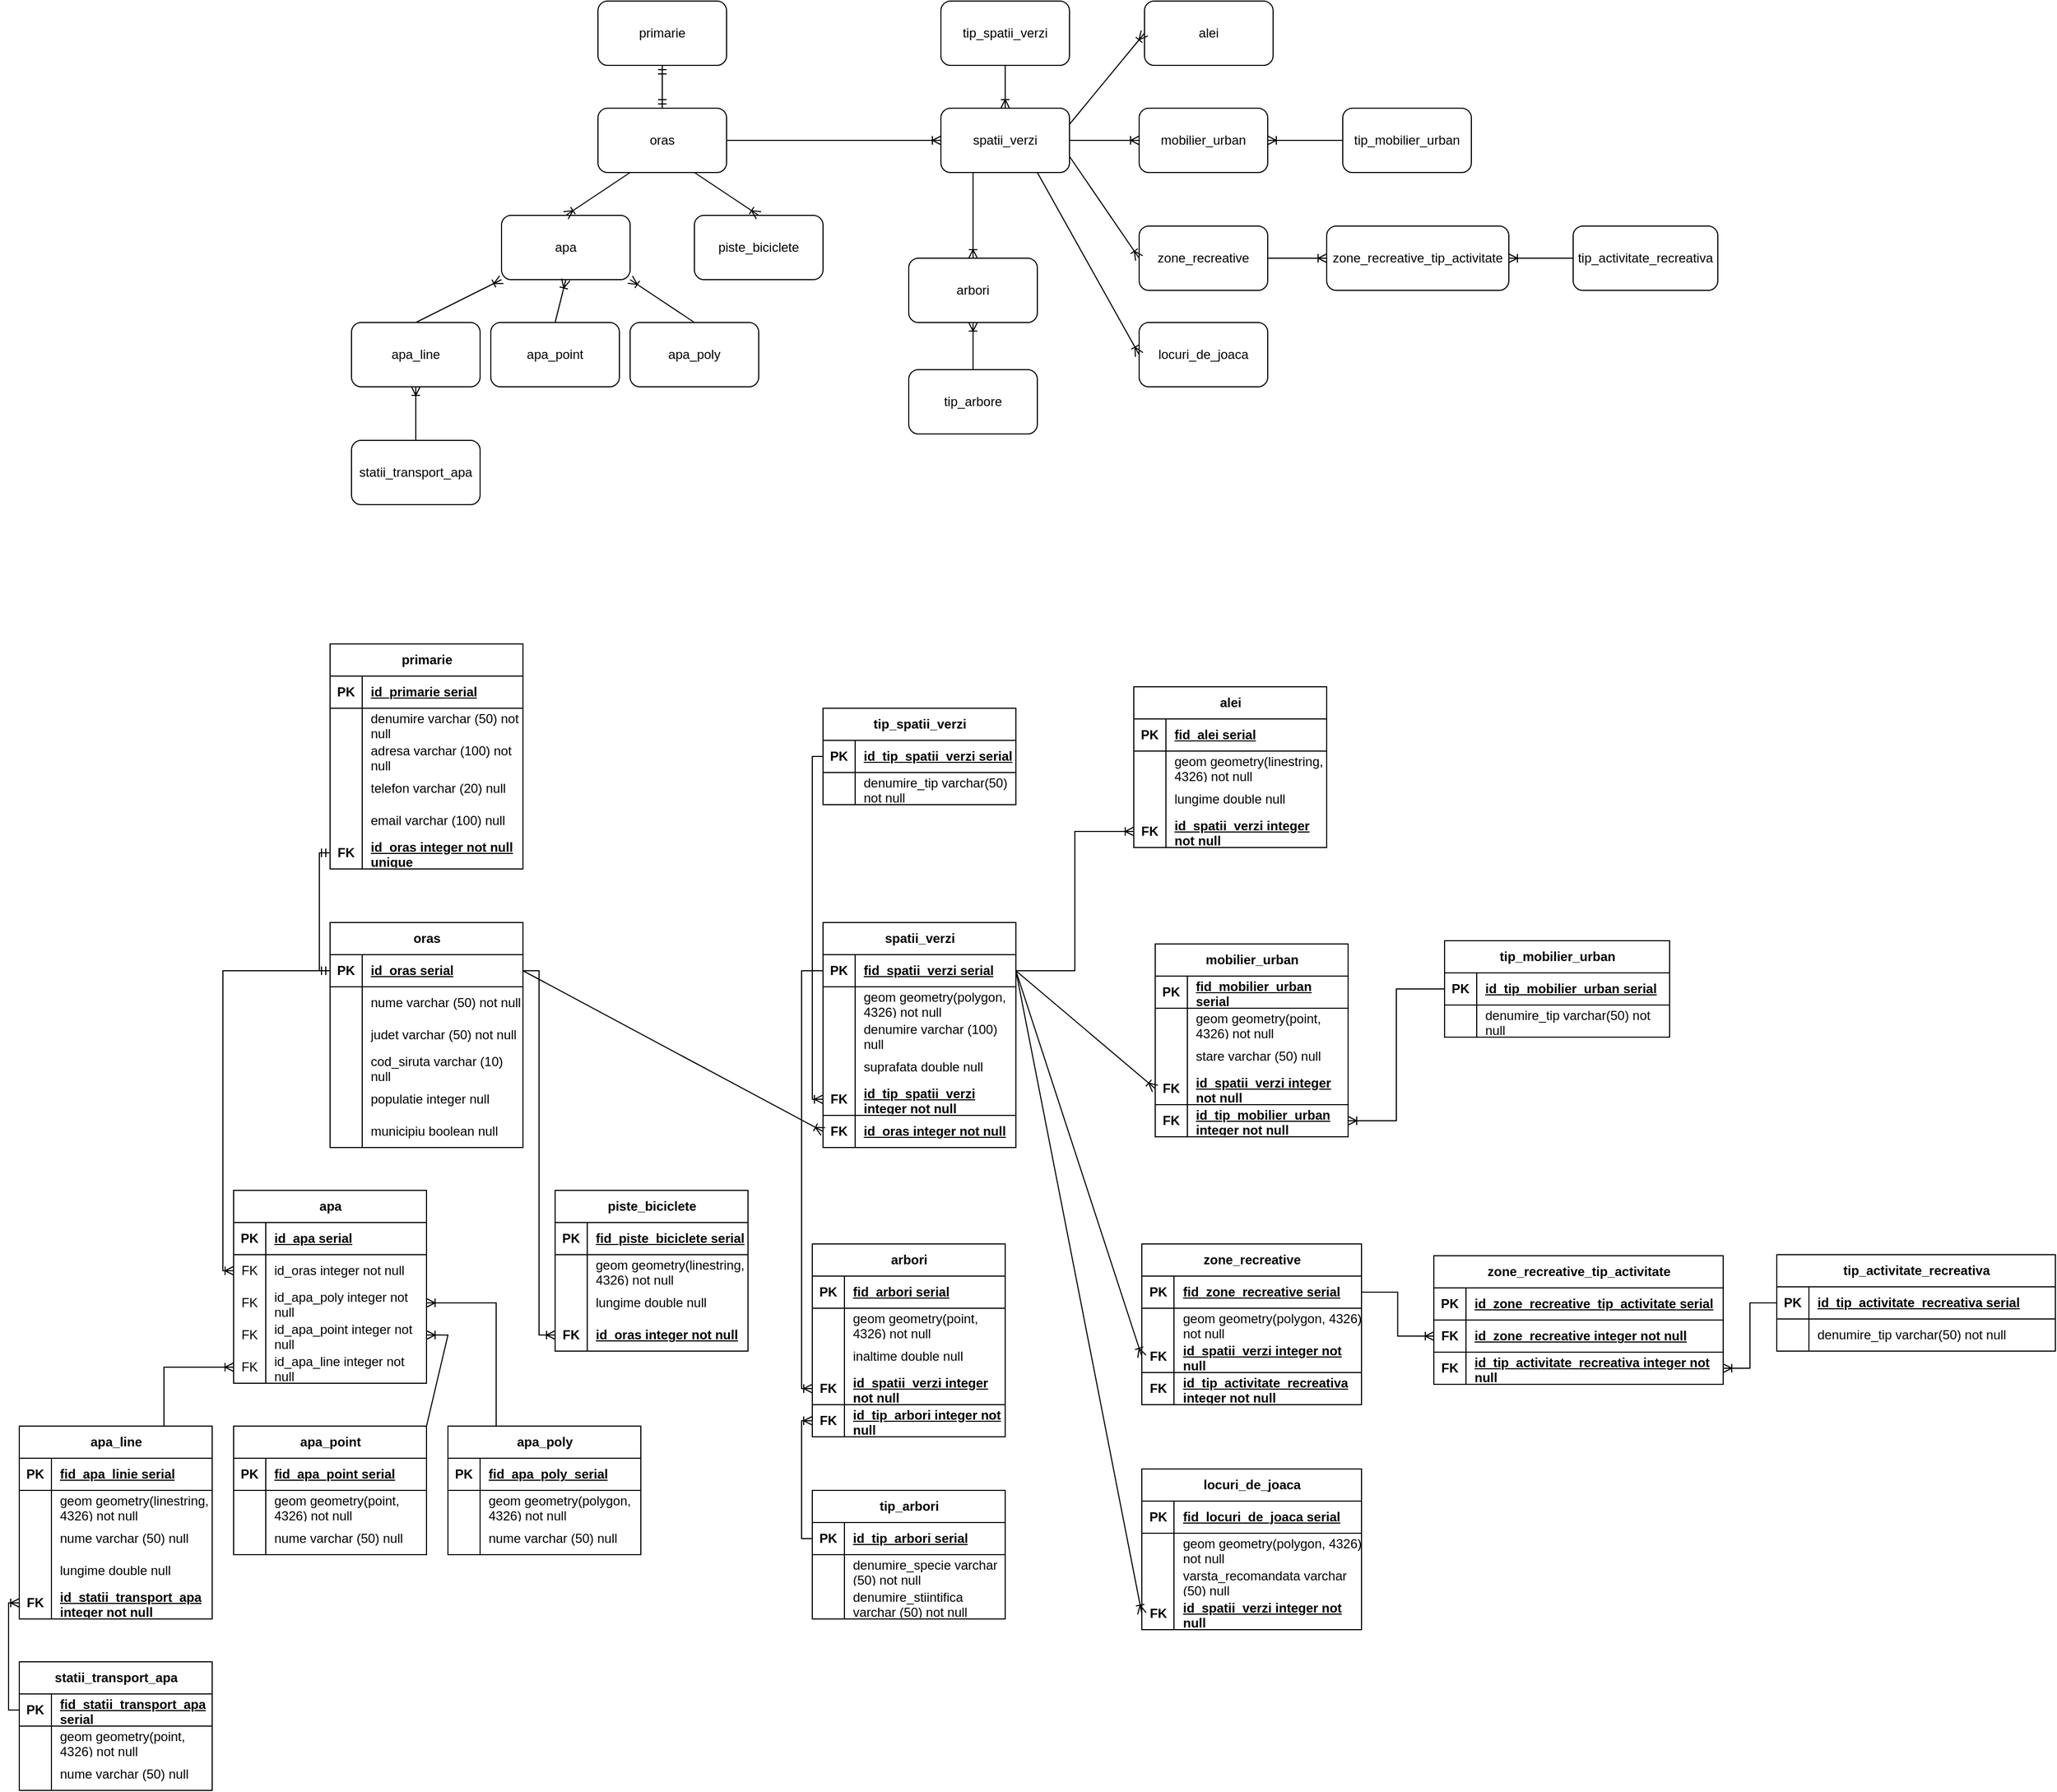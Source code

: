 <mxfile version="27.1.6">
  <diagram name="Pagină-1" id="VS28KrAuoF9FPVjem3TP">
    <mxGraphModel dx="2395" dy="1498" grid="1" gridSize="10" guides="1" tooltips="1" connect="1" arrows="1" fold="1" page="1" pageScale="1" pageWidth="1169" pageHeight="827" math="0" shadow="0">
      <root>
        <mxCell id="0" />
        <mxCell id="1" parent="0" />
        <mxCell id="lEAxfnKOA9IEq82XLSyS-1" value="oras" style="rounded=1;whiteSpace=wrap;html=1;" vertex="1" parent="1">
          <mxGeometry x="80" y="50" width="120" height="60" as="geometry" />
        </mxCell>
        <mxCell id="lEAxfnKOA9IEq82XLSyS-2" value="" style="edgeStyle=entityRelationEdgeStyle;fontSize=12;html=1;endArrow=ERoneToMany;rounded=0;exitX=1;exitY=0.5;exitDx=0;exitDy=0;entryX=0;entryY=0.5;entryDx=0;entryDy=0;" edge="1" parent="1" source="lEAxfnKOA9IEq82XLSyS-1" target="lEAxfnKOA9IEq82XLSyS-3">
          <mxGeometry width="100" height="100" relative="1" as="geometry">
            <mxPoint x="480" y="350" as="sourcePoint" />
            <mxPoint x="280" y="80" as="targetPoint" />
          </mxGeometry>
        </mxCell>
        <mxCell id="lEAxfnKOA9IEq82XLSyS-3" value="spatii_verzi" style="rounded=1;whiteSpace=wrap;html=1;" vertex="1" parent="1">
          <mxGeometry x="400" y="50" width="120" height="60" as="geometry" />
        </mxCell>
        <mxCell id="lEAxfnKOA9IEq82XLSyS-4" value="tip_spatii_verzi" style="rounded=1;whiteSpace=wrap;html=1;" vertex="1" parent="1">
          <mxGeometry x="400" y="-50" width="120" height="60" as="geometry" />
        </mxCell>
        <mxCell id="lEAxfnKOA9IEq82XLSyS-5" value="" style="fontSize=12;html=1;endArrow=ERoneToMany;rounded=0;exitX=0.5;exitY=1;exitDx=0;exitDy=0;entryX=0.5;entryY=0;entryDx=0;entryDy=0;" edge="1" parent="1" source="lEAxfnKOA9IEq82XLSyS-4" target="lEAxfnKOA9IEq82XLSyS-3">
          <mxGeometry width="100" height="100" relative="1" as="geometry">
            <mxPoint x="400" y="170" as="sourcePoint" />
            <mxPoint x="500" y="70" as="targetPoint" />
          </mxGeometry>
        </mxCell>
        <mxCell id="lEAxfnKOA9IEq82XLSyS-6" value="apa" style="rounded=1;whiteSpace=wrap;html=1;" vertex="1" parent="1">
          <mxGeometry x="-10" y="150" width="120" height="60" as="geometry" />
        </mxCell>
        <mxCell id="lEAxfnKOA9IEq82XLSyS-7" value="" style="fontSize=12;html=1;endArrow=ERoneToMany;rounded=0;exitX=0.25;exitY=1;exitDx=0;exitDy=0;entryX=0.5;entryY=0;entryDx=0;entryDy=0;" edge="1" parent="1" source="lEAxfnKOA9IEq82XLSyS-1" target="lEAxfnKOA9IEq82XLSyS-6">
          <mxGeometry width="100" height="100" relative="1" as="geometry">
            <mxPoint x="420" y="290" as="sourcePoint" />
            <mxPoint x="520" y="190" as="targetPoint" />
          </mxGeometry>
        </mxCell>
        <mxCell id="lEAxfnKOA9IEq82XLSyS-8" value="apa_line" style="rounded=1;whiteSpace=wrap;html=1;" vertex="1" parent="1">
          <mxGeometry x="-150" y="250" width="120" height="60" as="geometry" />
        </mxCell>
        <mxCell id="lEAxfnKOA9IEq82XLSyS-9" value="apa_poly" style="rounded=1;whiteSpace=wrap;html=1;" vertex="1" parent="1">
          <mxGeometry x="110" y="250" width="120" height="60" as="geometry" />
        </mxCell>
        <mxCell id="lEAxfnKOA9IEq82XLSyS-10" value="" style="fontSize=12;html=1;endArrow=ERoneToMany;rounded=0;exitX=0.5;exitY=0;exitDx=0;exitDy=0;entryX=0;entryY=1;entryDx=0;entryDy=0;" edge="1" parent="1" source="lEAxfnKOA9IEq82XLSyS-8" target="lEAxfnKOA9IEq82XLSyS-6">
          <mxGeometry width="100" height="100" relative="1" as="geometry">
            <mxPoint x="420" y="290" as="sourcePoint" />
            <mxPoint x="520" y="190" as="targetPoint" />
          </mxGeometry>
        </mxCell>
        <mxCell id="lEAxfnKOA9IEq82XLSyS-11" value="" style="fontSize=12;html=1;endArrow=ERoneToMany;rounded=0;exitX=0.5;exitY=0;exitDx=0;exitDy=0;entryX=1;entryY=1;entryDx=0;entryDy=0;" edge="1" parent="1" source="lEAxfnKOA9IEq82XLSyS-9" target="lEAxfnKOA9IEq82XLSyS-6">
          <mxGeometry width="100" height="100" relative="1" as="geometry">
            <mxPoint x="420" y="290" as="sourcePoint" />
            <mxPoint x="520" y="190" as="targetPoint" />
          </mxGeometry>
        </mxCell>
        <mxCell id="lEAxfnKOA9IEq82XLSyS-12" value="statii_transport_apa" style="rounded=1;whiteSpace=wrap;html=1;" vertex="1" parent="1">
          <mxGeometry x="-150" y="360" width="120" height="60" as="geometry" />
        </mxCell>
        <mxCell id="lEAxfnKOA9IEq82XLSyS-13" value="" style="fontSize=12;html=1;endArrow=ERoneToMany;rounded=0;exitX=0.5;exitY=0;exitDx=0;exitDy=0;entryX=0.5;entryY=1;entryDx=0;entryDy=0;" edge="1" parent="1" source="lEAxfnKOA9IEq82XLSyS-12" target="lEAxfnKOA9IEq82XLSyS-8">
          <mxGeometry width="100" height="100" relative="1" as="geometry">
            <mxPoint x="210" y="414" as="sourcePoint" />
            <mxPoint x="310" y="314" as="targetPoint" />
          </mxGeometry>
        </mxCell>
        <mxCell id="lEAxfnKOA9IEq82XLSyS-14" value="mobilier_urban" style="rounded=1;whiteSpace=wrap;html=1;" vertex="1" parent="1">
          <mxGeometry x="585" y="50" width="120" height="60" as="geometry" />
        </mxCell>
        <mxCell id="lEAxfnKOA9IEq82XLSyS-15" value="tip_mobilier_urban" style="rounded=1;whiteSpace=wrap;html=1;" vertex="1" parent="1">
          <mxGeometry x="775" y="50" width="120" height="60" as="geometry" />
        </mxCell>
        <mxCell id="lEAxfnKOA9IEq82XLSyS-16" value="" style="fontSize=12;html=1;endArrow=ERoneToMany;rounded=0;exitX=0;exitY=0.5;exitDx=0;exitDy=0;entryX=1;entryY=0.5;entryDx=0;entryDy=0;" edge="1" parent="1" source="lEAxfnKOA9IEq82XLSyS-15" target="lEAxfnKOA9IEq82XLSyS-14">
          <mxGeometry width="100" height="100" relative="1" as="geometry">
            <mxPoint x="510" y="360" as="sourcePoint" />
            <mxPoint x="610" y="260" as="targetPoint" />
          </mxGeometry>
        </mxCell>
        <mxCell id="lEAxfnKOA9IEq82XLSyS-18" value="" style="fontSize=12;html=1;endArrow=ERoneToMany;rounded=0;exitX=1;exitY=0.5;exitDx=0;exitDy=0;entryX=0;entryY=0.5;entryDx=0;entryDy=0;" edge="1" parent="1" source="lEAxfnKOA9IEq82XLSyS-3" target="lEAxfnKOA9IEq82XLSyS-14">
          <mxGeometry width="100" height="100" relative="1" as="geometry">
            <mxPoint x="440" y="300" as="sourcePoint" />
            <mxPoint x="540" y="200" as="targetPoint" />
          </mxGeometry>
        </mxCell>
        <mxCell id="lEAxfnKOA9IEq82XLSyS-19" value="zone_recreative" style="rounded=1;whiteSpace=wrap;html=1;" vertex="1" parent="1">
          <mxGeometry x="585" y="160" width="120" height="60" as="geometry" />
        </mxCell>
        <mxCell id="lEAxfnKOA9IEq82XLSyS-20" value="tip_activitate_recreativa" style="rounded=1;whiteSpace=wrap;html=1;" vertex="1" parent="1">
          <mxGeometry x="990" y="160" width="135" height="60" as="geometry" />
        </mxCell>
        <mxCell id="lEAxfnKOA9IEq82XLSyS-21" value="" style="fontSize=12;html=1;endArrow=ERoneToMany;rounded=0;exitX=0;exitY=0.5;exitDx=0;exitDy=0;entryX=1;entryY=0.5;entryDx=0;entryDy=0;" edge="1" parent="1" source="lEAxfnKOA9IEq82XLSyS-20" target="lEAxfnKOA9IEq82XLSyS-333">
          <mxGeometry width="100" height="100" relative="1" as="geometry">
            <mxPoint x="440" y="300" as="sourcePoint" />
            <mxPoint x="940" y="190" as="targetPoint" />
          </mxGeometry>
        </mxCell>
        <mxCell id="lEAxfnKOA9IEq82XLSyS-22" value="" style="fontSize=12;html=1;endArrow=ERoneToMany;rounded=0;exitX=1;exitY=0.75;exitDx=0;exitDy=0;entryX=0;entryY=0.5;entryDx=0;entryDy=0;" edge="1" parent="1" source="lEAxfnKOA9IEq82XLSyS-3" target="lEAxfnKOA9IEq82XLSyS-19">
          <mxGeometry width="100" height="100" relative="1" as="geometry">
            <mxPoint x="440" y="300" as="sourcePoint" />
            <mxPoint x="540" y="200" as="targetPoint" />
          </mxGeometry>
        </mxCell>
        <mxCell id="lEAxfnKOA9IEq82XLSyS-23" value="piste_biciclete" style="rounded=1;whiteSpace=wrap;html=1;" vertex="1" parent="1">
          <mxGeometry x="170" y="150" width="120" height="60" as="geometry" />
        </mxCell>
        <mxCell id="lEAxfnKOA9IEq82XLSyS-24" value="" style="fontSize=12;html=1;endArrow=ERoneToMany;rounded=0;exitX=0.75;exitY=1;exitDx=0;exitDy=0;entryX=0.5;entryY=0;entryDx=0;entryDy=0;" edge="1" parent="1" source="lEAxfnKOA9IEq82XLSyS-1" target="lEAxfnKOA9IEq82XLSyS-23">
          <mxGeometry width="100" height="100" relative="1" as="geometry">
            <mxPoint x="240" y="310" as="sourcePoint" />
            <mxPoint x="340" y="210" as="targetPoint" />
          </mxGeometry>
        </mxCell>
        <mxCell id="lEAxfnKOA9IEq82XLSyS-25" value="arbori" style="rounded=1;whiteSpace=wrap;html=1;" vertex="1" parent="1">
          <mxGeometry x="370" y="190" width="120" height="60" as="geometry" />
        </mxCell>
        <mxCell id="lEAxfnKOA9IEq82XLSyS-26" value="tip_arbore" style="rounded=1;whiteSpace=wrap;html=1;" vertex="1" parent="1">
          <mxGeometry x="370" y="294" width="120" height="60" as="geometry" />
        </mxCell>
        <mxCell id="lEAxfnKOA9IEq82XLSyS-27" value="" style="fontSize=12;html=1;endArrow=ERoneToMany;rounded=0;exitX=0.5;exitY=0;exitDx=0;exitDy=0;entryX=0.5;entryY=1;entryDx=0;entryDy=0;" edge="1" parent="1" source="lEAxfnKOA9IEq82XLSyS-26" target="lEAxfnKOA9IEq82XLSyS-25">
          <mxGeometry width="100" height="100" relative="1" as="geometry">
            <mxPoint x="600" y="200" as="sourcePoint" />
            <mxPoint x="700" y="100" as="targetPoint" />
          </mxGeometry>
        </mxCell>
        <mxCell id="lEAxfnKOA9IEq82XLSyS-28" value="" style="fontSize=12;html=1;endArrow=ERoneToMany;rounded=0;exitX=0.25;exitY=1;exitDx=0;exitDy=0;entryX=0.5;entryY=0;entryDx=0;entryDy=0;" edge="1" parent="1" source="lEAxfnKOA9IEq82XLSyS-3" target="lEAxfnKOA9IEq82XLSyS-25">
          <mxGeometry width="100" height="100" relative="1" as="geometry">
            <mxPoint x="600" y="200" as="sourcePoint" />
            <mxPoint x="700" y="100" as="targetPoint" />
          </mxGeometry>
        </mxCell>
        <mxCell id="lEAxfnKOA9IEq82XLSyS-29" value="locuri_de_joaca" style="rounded=1;whiteSpace=wrap;html=1;" vertex="1" parent="1">
          <mxGeometry x="585" y="250" width="120" height="60" as="geometry" />
        </mxCell>
        <mxCell id="lEAxfnKOA9IEq82XLSyS-30" value="" style="fontSize=12;html=1;endArrow=ERoneToMany;rounded=0;exitX=0.75;exitY=1;exitDx=0;exitDy=0;entryX=0;entryY=0.5;entryDx=0;entryDy=0;" edge="1" parent="1" source="lEAxfnKOA9IEq82XLSyS-3" target="lEAxfnKOA9IEq82XLSyS-29">
          <mxGeometry width="100" height="100" relative="1" as="geometry">
            <mxPoint x="600" y="200" as="sourcePoint" />
            <mxPoint x="700" y="100" as="targetPoint" />
          </mxGeometry>
        </mxCell>
        <mxCell id="lEAxfnKOA9IEq82XLSyS-31" value="alei" style="rounded=1;whiteSpace=wrap;html=1;" vertex="1" parent="1">
          <mxGeometry x="590" y="-50" width="120" height="60" as="geometry" />
        </mxCell>
        <mxCell id="lEAxfnKOA9IEq82XLSyS-32" value="" style="fontSize=12;html=1;endArrow=ERoneToMany;rounded=0;entryX=0;entryY=0.5;entryDx=0;entryDy=0;exitX=1;exitY=0.25;exitDx=0;exitDy=0;" edge="1" parent="1" source="lEAxfnKOA9IEq82XLSyS-3" target="lEAxfnKOA9IEq82XLSyS-31">
          <mxGeometry width="100" height="100" relative="1" as="geometry">
            <mxPoint x="520" y="50" as="sourcePoint" />
            <mxPoint x="600" y="30" as="targetPoint" />
          </mxGeometry>
        </mxCell>
        <mxCell id="lEAxfnKOA9IEq82XLSyS-33" value="primarie" style="rounded=1;whiteSpace=wrap;html=1;" vertex="1" parent="1">
          <mxGeometry x="80" y="-50" width="120" height="60" as="geometry" />
        </mxCell>
        <mxCell id="lEAxfnKOA9IEq82XLSyS-34" value="" style="fontSize=12;html=1;endArrow=ERmandOne;startArrow=ERmandOne;rounded=0;exitX=0.5;exitY=1;exitDx=0;exitDy=0;entryX=0.5;entryY=0;entryDx=0;entryDy=0;" edge="1" parent="1" source="lEAxfnKOA9IEq82XLSyS-33" target="lEAxfnKOA9IEq82XLSyS-1">
          <mxGeometry width="100" height="100" relative="1" as="geometry">
            <mxPoint x="230" y="30" as="sourcePoint" />
            <mxPoint x="330" y="-70" as="targetPoint" />
          </mxGeometry>
        </mxCell>
        <mxCell id="lEAxfnKOA9IEq82XLSyS-35" value="apa_point" style="rounded=1;whiteSpace=wrap;html=1;" vertex="1" parent="1">
          <mxGeometry x="-20" y="250" width="120" height="60" as="geometry" />
        </mxCell>
        <mxCell id="lEAxfnKOA9IEq82XLSyS-36" value="" style="fontSize=12;html=1;endArrow=ERoneToMany;rounded=0;exitX=0.5;exitY=0;exitDx=0;exitDy=0;entryX=0.5;entryY=1;entryDx=0;entryDy=0;" edge="1" parent="1" source="lEAxfnKOA9IEq82XLSyS-35" target="lEAxfnKOA9IEq82XLSyS-6">
          <mxGeometry width="100" height="100" relative="1" as="geometry">
            <mxPoint x="350" y="260" as="sourcePoint" />
            <mxPoint x="450" y="160" as="targetPoint" />
          </mxGeometry>
        </mxCell>
        <mxCell id="lEAxfnKOA9IEq82XLSyS-37" value="oras" style="shape=table;startSize=30;container=1;collapsible=1;childLayout=tableLayout;fixedRows=1;rowLines=0;fontStyle=1;align=center;resizeLast=1;html=1;" vertex="1" parent="1">
          <mxGeometry x="-170" y="810" width="180" height="210" as="geometry" />
        </mxCell>
        <mxCell id="lEAxfnKOA9IEq82XLSyS-38" value="" style="shape=tableRow;horizontal=0;startSize=0;swimlaneHead=0;swimlaneBody=0;fillColor=none;collapsible=0;dropTarget=0;points=[[0,0.5],[1,0.5]];portConstraint=eastwest;top=0;left=0;right=0;bottom=1;" vertex="1" parent="lEAxfnKOA9IEq82XLSyS-37">
          <mxGeometry y="30" width="180" height="30" as="geometry" />
        </mxCell>
        <mxCell id="lEAxfnKOA9IEq82XLSyS-39" value="PK" style="shape=partialRectangle;connectable=0;fillColor=none;top=0;left=0;bottom=0;right=0;fontStyle=1;overflow=hidden;whiteSpace=wrap;html=1;" vertex="1" parent="lEAxfnKOA9IEq82XLSyS-38">
          <mxGeometry width="30" height="30" as="geometry">
            <mxRectangle width="30" height="30" as="alternateBounds" />
          </mxGeometry>
        </mxCell>
        <mxCell id="lEAxfnKOA9IEq82XLSyS-40" value="id_oras serial" style="shape=partialRectangle;connectable=0;fillColor=none;top=0;left=0;bottom=0;right=0;align=left;spacingLeft=6;fontStyle=5;overflow=hidden;whiteSpace=wrap;html=1;" vertex="1" parent="lEAxfnKOA9IEq82XLSyS-38">
          <mxGeometry x="30" width="150" height="30" as="geometry">
            <mxRectangle width="150" height="30" as="alternateBounds" />
          </mxGeometry>
        </mxCell>
        <mxCell id="lEAxfnKOA9IEq82XLSyS-41" value="" style="shape=tableRow;horizontal=0;startSize=0;swimlaneHead=0;swimlaneBody=0;fillColor=none;collapsible=0;dropTarget=0;points=[[0,0.5],[1,0.5]];portConstraint=eastwest;top=0;left=0;right=0;bottom=0;" vertex="1" parent="lEAxfnKOA9IEq82XLSyS-37">
          <mxGeometry y="60" width="180" height="30" as="geometry" />
        </mxCell>
        <mxCell id="lEAxfnKOA9IEq82XLSyS-42" value="" style="shape=partialRectangle;connectable=0;fillColor=none;top=0;left=0;bottom=0;right=0;editable=1;overflow=hidden;whiteSpace=wrap;html=1;" vertex="1" parent="lEAxfnKOA9IEq82XLSyS-41">
          <mxGeometry width="30" height="30" as="geometry">
            <mxRectangle width="30" height="30" as="alternateBounds" />
          </mxGeometry>
        </mxCell>
        <mxCell id="lEAxfnKOA9IEq82XLSyS-43" value="nume varchar (50) not null" style="shape=partialRectangle;connectable=0;fillColor=none;top=0;left=0;bottom=0;right=0;align=left;spacingLeft=6;overflow=hidden;whiteSpace=wrap;html=1;" vertex="1" parent="lEAxfnKOA9IEq82XLSyS-41">
          <mxGeometry x="30" width="150" height="30" as="geometry">
            <mxRectangle width="150" height="30" as="alternateBounds" />
          </mxGeometry>
        </mxCell>
        <mxCell id="lEAxfnKOA9IEq82XLSyS-44" value="" style="shape=tableRow;horizontal=0;startSize=0;swimlaneHead=0;swimlaneBody=0;fillColor=none;collapsible=0;dropTarget=0;points=[[0,0.5],[1,0.5]];portConstraint=eastwest;top=0;left=0;right=0;bottom=0;" vertex="1" parent="lEAxfnKOA9IEq82XLSyS-37">
          <mxGeometry y="90" width="180" height="30" as="geometry" />
        </mxCell>
        <mxCell id="lEAxfnKOA9IEq82XLSyS-45" value="" style="shape=partialRectangle;connectable=0;fillColor=none;top=0;left=0;bottom=0;right=0;editable=1;overflow=hidden;whiteSpace=wrap;html=1;" vertex="1" parent="lEAxfnKOA9IEq82XLSyS-44">
          <mxGeometry width="30" height="30" as="geometry">
            <mxRectangle width="30" height="30" as="alternateBounds" />
          </mxGeometry>
        </mxCell>
        <mxCell id="lEAxfnKOA9IEq82XLSyS-46" value="judet varchar (50) not null" style="shape=partialRectangle;connectable=0;fillColor=none;top=0;left=0;bottom=0;right=0;align=left;spacingLeft=6;overflow=hidden;whiteSpace=wrap;html=1;" vertex="1" parent="lEAxfnKOA9IEq82XLSyS-44">
          <mxGeometry x="30" width="150" height="30" as="geometry">
            <mxRectangle width="150" height="30" as="alternateBounds" />
          </mxGeometry>
        </mxCell>
        <mxCell id="lEAxfnKOA9IEq82XLSyS-47" value="" style="shape=tableRow;horizontal=0;startSize=0;swimlaneHead=0;swimlaneBody=0;fillColor=none;collapsible=0;dropTarget=0;points=[[0,0.5],[1,0.5]];portConstraint=eastwest;top=0;left=0;right=0;bottom=0;" vertex="1" parent="lEAxfnKOA9IEq82XLSyS-37">
          <mxGeometry y="120" width="180" height="30" as="geometry" />
        </mxCell>
        <mxCell id="lEAxfnKOA9IEq82XLSyS-48" value="" style="shape=partialRectangle;connectable=0;fillColor=none;top=0;left=0;bottom=0;right=0;editable=1;overflow=hidden;whiteSpace=wrap;html=1;" vertex="1" parent="lEAxfnKOA9IEq82XLSyS-47">
          <mxGeometry width="30" height="30" as="geometry">
            <mxRectangle width="30" height="30" as="alternateBounds" />
          </mxGeometry>
        </mxCell>
        <mxCell id="lEAxfnKOA9IEq82XLSyS-49" value="cod_siruta varchar (10) null" style="shape=partialRectangle;connectable=0;fillColor=none;top=0;left=0;bottom=0;right=0;align=left;spacingLeft=6;overflow=hidden;whiteSpace=wrap;html=1;" vertex="1" parent="lEAxfnKOA9IEq82XLSyS-47">
          <mxGeometry x="30" width="150" height="30" as="geometry">
            <mxRectangle width="150" height="30" as="alternateBounds" />
          </mxGeometry>
        </mxCell>
        <mxCell id="lEAxfnKOA9IEq82XLSyS-50" value="" style="shape=tableRow;horizontal=0;startSize=0;swimlaneHead=0;swimlaneBody=0;fillColor=none;collapsible=0;dropTarget=0;points=[[0,0.5],[1,0.5]];portConstraint=eastwest;top=0;left=0;right=0;bottom=0;" vertex="1" parent="lEAxfnKOA9IEq82XLSyS-37">
          <mxGeometry y="150" width="180" height="30" as="geometry" />
        </mxCell>
        <mxCell id="lEAxfnKOA9IEq82XLSyS-51" value="" style="shape=partialRectangle;connectable=0;fillColor=none;top=0;left=0;bottom=0;right=0;editable=1;overflow=hidden;whiteSpace=wrap;html=1;" vertex="1" parent="lEAxfnKOA9IEq82XLSyS-50">
          <mxGeometry width="30" height="30" as="geometry">
            <mxRectangle width="30" height="30" as="alternateBounds" />
          </mxGeometry>
        </mxCell>
        <mxCell id="lEAxfnKOA9IEq82XLSyS-52" value="populatie integer null" style="shape=partialRectangle;connectable=0;fillColor=none;top=0;left=0;bottom=0;right=0;align=left;spacingLeft=6;overflow=hidden;whiteSpace=wrap;html=1;" vertex="1" parent="lEAxfnKOA9IEq82XLSyS-50">
          <mxGeometry x="30" width="150" height="30" as="geometry">
            <mxRectangle width="150" height="30" as="alternateBounds" />
          </mxGeometry>
        </mxCell>
        <mxCell id="lEAxfnKOA9IEq82XLSyS-53" value="" style="shape=tableRow;horizontal=0;startSize=0;swimlaneHead=0;swimlaneBody=0;fillColor=none;collapsible=0;dropTarget=0;points=[[0,0.5],[1,0.5]];portConstraint=eastwest;top=0;left=0;right=0;bottom=0;" vertex="1" parent="lEAxfnKOA9IEq82XLSyS-37">
          <mxGeometry y="180" width="180" height="30" as="geometry" />
        </mxCell>
        <mxCell id="lEAxfnKOA9IEq82XLSyS-54" value="" style="shape=partialRectangle;connectable=0;fillColor=none;top=0;left=0;bottom=0;right=0;editable=1;overflow=hidden;whiteSpace=wrap;html=1;" vertex="1" parent="lEAxfnKOA9IEq82XLSyS-53">
          <mxGeometry width="30" height="30" as="geometry">
            <mxRectangle width="30" height="30" as="alternateBounds" />
          </mxGeometry>
        </mxCell>
        <mxCell id="lEAxfnKOA9IEq82XLSyS-55" value="municipiu boolean null" style="shape=partialRectangle;connectable=0;fillColor=none;top=0;left=0;bottom=0;right=0;align=left;spacingLeft=6;overflow=hidden;whiteSpace=wrap;html=1;" vertex="1" parent="lEAxfnKOA9IEq82XLSyS-53">
          <mxGeometry x="30" width="150" height="30" as="geometry">
            <mxRectangle width="150" height="30" as="alternateBounds" />
          </mxGeometry>
        </mxCell>
        <mxCell id="lEAxfnKOA9IEq82XLSyS-56" value="primarie" style="shape=table;startSize=30;container=1;collapsible=1;childLayout=tableLayout;fixedRows=1;rowLines=0;fontStyle=1;align=center;resizeLast=1;html=1;" vertex="1" parent="1">
          <mxGeometry x="-170" y="550" width="180" height="210" as="geometry" />
        </mxCell>
        <mxCell id="lEAxfnKOA9IEq82XLSyS-57" value="" style="shape=tableRow;horizontal=0;startSize=0;swimlaneHead=0;swimlaneBody=0;fillColor=none;collapsible=0;dropTarget=0;points=[[0,0.5],[1,0.5]];portConstraint=eastwest;top=0;left=0;right=0;bottom=1;" vertex="1" parent="lEAxfnKOA9IEq82XLSyS-56">
          <mxGeometry y="30" width="180" height="30" as="geometry" />
        </mxCell>
        <mxCell id="lEAxfnKOA9IEq82XLSyS-58" value="PK" style="shape=partialRectangle;connectable=0;fillColor=none;top=0;left=0;bottom=0;right=0;fontStyle=1;overflow=hidden;whiteSpace=wrap;html=1;" vertex="1" parent="lEAxfnKOA9IEq82XLSyS-57">
          <mxGeometry width="30" height="30" as="geometry">
            <mxRectangle width="30" height="30" as="alternateBounds" />
          </mxGeometry>
        </mxCell>
        <mxCell id="lEAxfnKOA9IEq82XLSyS-59" value="id_primarie serial" style="shape=partialRectangle;connectable=0;fillColor=none;top=0;left=0;bottom=0;right=0;align=left;spacingLeft=6;fontStyle=5;overflow=hidden;whiteSpace=wrap;html=1;" vertex="1" parent="lEAxfnKOA9IEq82XLSyS-57">
          <mxGeometry x="30" width="150" height="30" as="geometry">
            <mxRectangle width="150" height="30" as="alternateBounds" />
          </mxGeometry>
        </mxCell>
        <mxCell id="lEAxfnKOA9IEq82XLSyS-60" value="" style="shape=tableRow;horizontal=0;startSize=0;swimlaneHead=0;swimlaneBody=0;fillColor=none;collapsible=0;dropTarget=0;points=[[0,0.5],[1,0.5]];portConstraint=eastwest;top=0;left=0;right=0;bottom=0;" vertex="1" parent="lEAxfnKOA9IEq82XLSyS-56">
          <mxGeometry y="60" width="180" height="30" as="geometry" />
        </mxCell>
        <mxCell id="lEAxfnKOA9IEq82XLSyS-61" value="" style="shape=partialRectangle;connectable=0;fillColor=none;top=0;left=0;bottom=0;right=0;editable=1;overflow=hidden;whiteSpace=wrap;html=1;" vertex="1" parent="lEAxfnKOA9IEq82XLSyS-60">
          <mxGeometry width="30" height="30" as="geometry">
            <mxRectangle width="30" height="30" as="alternateBounds" />
          </mxGeometry>
        </mxCell>
        <mxCell id="lEAxfnKOA9IEq82XLSyS-62" value="denumire varchar (50) not null" style="shape=partialRectangle;connectable=0;fillColor=none;top=0;left=0;bottom=0;right=0;align=left;spacingLeft=6;overflow=hidden;whiteSpace=wrap;html=1;" vertex="1" parent="lEAxfnKOA9IEq82XLSyS-60">
          <mxGeometry x="30" width="150" height="30" as="geometry">
            <mxRectangle width="150" height="30" as="alternateBounds" />
          </mxGeometry>
        </mxCell>
        <mxCell id="lEAxfnKOA9IEq82XLSyS-63" value="" style="shape=tableRow;horizontal=0;startSize=0;swimlaneHead=0;swimlaneBody=0;fillColor=none;collapsible=0;dropTarget=0;points=[[0,0.5],[1,0.5]];portConstraint=eastwest;top=0;left=0;right=0;bottom=0;" vertex="1" parent="lEAxfnKOA9IEq82XLSyS-56">
          <mxGeometry y="90" width="180" height="30" as="geometry" />
        </mxCell>
        <mxCell id="lEAxfnKOA9IEq82XLSyS-64" value="" style="shape=partialRectangle;connectable=0;fillColor=none;top=0;left=0;bottom=0;right=0;editable=1;overflow=hidden;whiteSpace=wrap;html=1;" vertex="1" parent="lEAxfnKOA9IEq82XLSyS-63">
          <mxGeometry width="30" height="30" as="geometry">
            <mxRectangle width="30" height="30" as="alternateBounds" />
          </mxGeometry>
        </mxCell>
        <mxCell id="lEAxfnKOA9IEq82XLSyS-65" value="adresa varchar (100) not null" style="shape=partialRectangle;connectable=0;fillColor=none;top=0;left=0;bottom=0;right=0;align=left;spacingLeft=6;overflow=hidden;whiteSpace=wrap;html=1;" vertex="1" parent="lEAxfnKOA9IEq82XLSyS-63">
          <mxGeometry x="30" width="150" height="30" as="geometry">
            <mxRectangle width="150" height="30" as="alternateBounds" />
          </mxGeometry>
        </mxCell>
        <mxCell id="lEAxfnKOA9IEq82XLSyS-66" value="" style="shape=tableRow;horizontal=0;startSize=0;swimlaneHead=0;swimlaneBody=0;fillColor=none;collapsible=0;dropTarget=0;points=[[0,0.5],[1,0.5]];portConstraint=eastwest;top=0;left=0;right=0;bottom=0;" vertex="1" parent="lEAxfnKOA9IEq82XLSyS-56">
          <mxGeometry y="120" width="180" height="30" as="geometry" />
        </mxCell>
        <mxCell id="lEAxfnKOA9IEq82XLSyS-67" value="" style="shape=partialRectangle;connectable=0;fillColor=none;top=0;left=0;bottom=0;right=0;editable=1;overflow=hidden;whiteSpace=wrap;html=1;" vertex="1" parent="lEAxfnKOA9IEq82XLSyS-66">
          <mxGeometry width="30" height="30" as="geometry">
            <mxRectangle width="30" height="30" as="alternateBounds" />
          </mxGeometry>
        </mxCell>
        <mxCell id="lEAxfnKOA9IEq82XLSyS-68" value="telefon varchar (20) null" style="shape=partialRectangle;connectable=0;fillColor=none;top=0;left=0;bottom=0;right=0;align=left;spacingLeft=6;overflow=hidden;whiteSpace=wrap;html=1;" vertex="1" parent="lEAxfnKOA9IEq82XLSyS-66">
          <mxGeometry x="30" width="150" height="30" as="geometry">
            <mxRectangle width="150" height="30" as="alternateBounds" />
          </mxGeometry>
        </mxCell>
        <mxCell id="lEAxfnKOA9IEq82XLSyS-69" value="" style="shape=tableRow;horizontal=0;startSize=0;swimlaneHead=0;swimlaneBody=0;fillColor=none;collapsible=0;dropTarget=0;points=[[0,0.5],[1,0.5]];portConstraint=eastwest;top=0;left=0;right=0;bottom=0;" vertex="1" parent="lEAxfnKOA9IEq82XLSyS-56">
          <mxGeometry y="150" width="180" height="30" as="geometry" />
        </mxCell>
        <mxCell id="lEAxfnKOA9IEq82XLSyS-70" value="" style="shape=partialRectangle;connectable=0;fillColor=none;top=0;left=0;bottom=0;right=0;editable=1;overflow=hidden;whiteSpace=wrap;html=1;" vertex="1" parent="lEAxfnKOA9IEq82XLSyS-69">
          <mxGeometry width="30" height="30" as="geometry">
            <mxRectangle width="30" height="30" as="alternateBounds" />
          </mxGeometry>
        </mxCell>
        <mxCell id="lEAxfnKOA9IEq82XLSyS-71" value="email varchar (100) null" style="shape=partialRectangle;connectable=0;fillColor=none;top=0;left=0;bottom=0;right=0;align=left;spacingLeft=6;overflow=hidden;whiteSpace=wrap;html=1;" vertex="1" parent="lEAxfnKOA9IEq82XLSyS-69">
          <mxGeometry x="30" width="150" height="30" as="geometry">
            <mxRectangle width="150" height="30" as="alternateBounds" />
          </mxGeometry>
        </mxCell>
        <mxCell id="lEAxfnKOA9IEq82XLSyS-75" value="" style="shape=tableRow;horizontal=0;startSize=0;swimlaneHead=0;swimlaneBody=0;fillColor=none;collapsible=0;dropTarget=0;points=[[0,0.5],[1,0.5]];portConstraint=eastwest;top=0;left=0;right=0;bottom=1;" vertex="1" parent="lEAxfnKOA9IEq82XLSyS-56">
          <mxGeometry y="180" width="180" height="30" as="geometry" />
        </mxCell>
        <mxCell id="lEAxfnKOA9IEq82XLSyS-76" value="FK" style="shape=partialRectangle;connectable=0;fillColor=none;top=0;left=0;bottom=0;right=0;fontStyle=1;overflow=hidden;whiteSpace=wrap;html=1;" vertex="1" parent="lEAxfnKOA9IEq82XLSyS-75">
          <mxGeometry width="30" height="30" as="geometry">
            <mxRectangle width="30" height="30" as="alternateBounds" />
          </mxGeometry>
        </mxCell>
        <mxCell id="lEAxfnKOA9IEq82XLSyS-77" value="id_oras integer not null unique" style="shape=partialRectangle;connectable=0;fillColor=none;top=0;left=0;bottom=0;right=0;align=left;spacingLeft=6;fontStyle=5;overflow=hidden;whiteSpace=wrap;html=1;" vertex="1" parent="lEAxfnKOA9IEq82XLSyS-75">
          <mxGeometry x="30" width="150" height="30" as="geometry">
            <mxRectangle width="150" height="30" as="alternateBounds" />
          </mxGeometry>
        </mxCell>
        <mxCell id="lEAxfnKOA9IEq82XLSyS-78" value="" style="edgeStyle=orthogonalEdgeStyle;fontSize=12;html=1;endArrow=ERmandOne;startArrow=ERmandOne;rounded=0;exitX=0;exitY=0.5;exitDx=0;exitDy=0;entryX=0;entryY=0.5;entryDx=0;entryDy=0;" edge="1" parent="1" source="lEAxfnKOA9IEq82XLSyS-38" target="lEAxfnKOA9IEq82XLSyS-75">
          <mxGeometry width="100" height="100" relative="1" as="geometry">
            <mxPoint x="110" y="870" as="sourcePoint" />
            <mxPoint x="-90" y="780" as="targetPoint" />
          </mxGeometry>
        </mxCell>
        <mxCell id="lEAxfnKOA9IEq82XLSyS-79" value="apa" style="shape=table;startSize=30;container=1;collapsible=1;childLayout=tableLayout;fixedRows=1;rowLines=0;fontStyle=1;align=center;resizeLast=1;html=1;" vertex="1" parent="1">
          <mxGeometry x="-260" y="1060" width="180" height="180" as="geometry" />
        </mxCell>
        <mxCell id="lEAxfnKOA9IEq82XLSyS-80" value="" style="shape=tableRow;horizontal=0;startSize=0;swimlaneHead=0;swimlaneBody=0;fillColor=none;collapsible=0;dropTarget=0;points=[[0,0.5],[1,0.5]];portConstraint=eastwest;top=0;left=0;right=0;bottom=1;" vertex="1" parent="lEAxfnKOA9IEq82XLSyS-79">
          <mxGeometry y="30" width="180" height="30" as="geometry" />
        </mxCell>
        <mxCell id="lEAxfnKOA9IEq82XLSyS-81" value="PK" style="shape=partialRectangle;connectable=0;fillColor=none;top=0;left=0;bottom=0;right=0;fontStyle=1;overflow=hidden;whiteSpace=wrap;html=1;" vertex="1" parent="lEAxfnKOA9IEq82XLSyS-80">
          <mxGeometry width="30" height="30" as="geometry">
            <mxRectangle width="30" height="30" as="alternateBounds" />
          </mxGeometry>
        </mxCell>
        <mxCell id="lEAxfnKOA9IEq82XLSyS-82" value="id_apa serial" style="shape=partialRectangle;connectable=0;fillColor=none;top=0;left=0;bottom=0;right=0;align=left;spacingLeft=6;fontStyle=5;overflow=hidden;whiteSpace=wrap;html=1;" vertex="1" parent="lEAxfnKOA9IEq82XLSyS-80">
          <mxGeometry x="30" width="150" height="30" as="geometry">
            <mxRectangle width="150" height="30" as="alternateBounds" />
          </mxGeometry>
        </mxCell>
        <mxCell id="lEAxfnKOA9IEq82XLSyS-83" value="" style="shape=tableRow;horizontal=0;startSize=0;swimlaneHead=0;swimlaneBody=0;fillColor=none;collapsible=0;dropTarget=0;points=[[0,0.5],[1,0.5]];portConstraint=eastwest;top=0;left=0;right=0;bottom=0;" vertex="1" parent="lEAxfnKOA9IEq82XLSyS-79">
          <mxGeometry y="60" width="180" height="30" as="geometry" />
        </mxCell>
        <mxCell id="lEAxfnKOA9IEq82XLSyS-84" value="FK" style="shape=partialRectangle;connectable=0;fillColor=none;top=0;left=0;bottom=0;right=0;editable=1;overflow=hidden;whiteSpace=wrap;html=1;" vertex="1" parent="lEAxfnKOA9IEq82XLSyS-83">
          <mxGeometry width="30" height="30" as="geometry">
            <mxRectangle width="30" height="30" as="alternateBounds" />
          </mxGeometry>
        </mxCell>
        <mxCell id="lEAxfnKOA9IEq82XLSyS-85" value="id_oras integer not null" style="shape=partialRectangle;connectable=0;fillColor=none;top=0;left=0;bottom=0;right=0;align=left;spacingLeft=6;overflow=hidden;whiteSpace=wrap;html=1;" vertex="1" parent="lEAxfnKOA9IEq82XLSyS-83">
          <mxGeometry x="30" width="150" height="30" as="geometry">
            <mxRectangle width="150" height="30" as="alternateBounds" />
          </mxGeometry>
        </mxCell>
        <mxCell id="lEAxfnKOA9IEq82XLSyS-86" value="" style="shape=tableRow;horizontal=0;startSize=0;swimlaneHead=0;swimlaneBody=0;fillColor=none;collapsible=0;dropTarget=0;points=[[0,0.5],[1,0.5]];portConstraint=eastwest;top=0;left=0;right=0;bottom=0;" vertex="1" parent="lEAxfnKOA9IEq82XLSyS-79">
          <mxGeometry y="90" width="180" height="30" as="geometry" />
        </mxCell>
        <mxCell id="lEAxfnKOA9IEq82XLSyS-87" value="FK" style="shape=partialRectangle;connectable=0;fillColor=none;top=0;left=0;bottom=0;right=0;editable=1;overflow=hidden;whiteSpace=wrap;html=1;" vertex="1" parent="lEAxfnKOA9IEq82XLSyS-86">
          <mxGeometry width="30" height="30" as="geometry">
            <mxRectangle width="30" height="30" as="alternateBounds" />
          </mxGeometry>
        </mxCell>
        <mxCell id="lEAxfnKOA9IEq82XLSyS-88" value="id_apa_poly integer not null" style="shape=partialRectangle;connectable=0;fillColor=none;top=0;left=0;bottom=0;right=0;align=left;spacingLeft=6;overflow=hidden;whiteSpace=wrap;html=1;" vertex="1" parent="lEAxfnKOA9IEq82XLSyS-86">
          <mxGeometry x="30" width="150" height="30" as="geometry">
            <mxRectangle width="150" height="30" as="alternateBounds" />
          </mxGeometry>
        </mxCell>
        <mxCell id="lEAxfnKOA9IEq82XLSyS-89" value="" style="shape=tableRow;horizontal=0;startSize=0;swimlaneHead=0;swimlaneBody=0;fillColor=none;collapsible=0;dropTarget=0;points=[[0,0.5],[1,0.5]];portConstraint=eastwest;top=0;left=0;right=0;bottom=0;" vertex="1" parent="lEAxfnKOA9IEq82XLSyS-79">
          <mxGeometry y="120" width="180" height="30" as="geometry" />
        </mxCell>
        <mxCell id="lEAxfnKOA9IEq82XLSyS-90" value="FK" style="shape=partialRectangle;connectable=0;fillColor=none;top=0;left=0;bottom=0;right=0;editable=1;overflow=hidden;whiteSpace=wrap;html=1;" vertex="1" parent="lEAxfnKOA9IEq82XLSyS-89">
          <mxGeometry width="30" height="30" as="geometry">
            <mxRectangle width="30" height="30" as="alternateBounds" />
          </mxGeometry>
        </mxCell>
        <mxCell id="lEAxfnKOA9IEq82XLSyS-91" value="id_apa_point integer not null" style="shape=partialRectangle;connectable=0;fillColor=none;top=0;left=0;bottom=0;right=0;align=left;spacingLeft=6;overflow=hidden;whiteSpace=wrap;html=1;" vertex="1" parent="lEAxfnKOA9IEq82XLSyS-89">
          <mxGeometry x="30" width="150" height="30" as="geometry">
            <mxRectangle width="150" height="30" as="alternateBounds" />
          </mxGeometry>
        </mxCell>
        <mxCell id="lEAxfnKOA9IEq82XLSyS-92" value="" style="shape=tableRow;horizontal=0;startSize=0;swimlaneHead=0;swimlaneBody=0;fillColor=none;collapsible=0;dropTarget=0;points=[[0,0.5],[1,0.5]];portConstraint=eastwest;top=0;left=0;right=0;bottom=0;" vertex="1" parent="lEAxfnKOA9IEq82XLSyS-79">
          <mxGeometry y="150" width="180" height="30" as="geometry" />
        </mxCell>
        <mxCell id="lEAxfnKOA9IEq82XLSyS-93" value="FK" style="shape=partialRectangle;connectable=0;fillColor=none;top=0;left=0;bottom=0;right=0;editable=1;overflow=hidden;whiteSpace=wrap;html=1;" vertex="1" parent="lEAxfnKOA9IEq82XLSyS-92">
          <mxGeometry width="30" height="30" as="geometry">
            <mxRectangle width="30" height="30" as="alternateBounds" />
          </mxGeometry>
        </mxCell>
        <mxCell id="lEAxfnKOA9IEq82XLSyS-94" value="id_apa_line integer not null" style="shape=partialRectangle;connectable=0;fillColor=none;top=0;left=0;bottom=0;right=0;align=left;spacingLeft=6;overflow=hidden;whiteSpace=wrap;html=1;" vertex="1" parent="lEAxfnKOA9IEq82XLSyS-92">
          <mxGeometry x="30" width="150" height="30" as="geometry">
            <mxRectangle width="150" height="30" as="alternateBounds" />
          </mxGeometry>
        </mxCell>
        <mxCell id="lEAxfnKOA9IEq82XLSyS-95" value="" style="edgeStyle=orthogonalEdgeStyle;fontSize=12;html=1;endArrow=ERoneToMany;rounded=0;exitX=0;exitY=0.5;exitDx=0;exitDy=0;entryX=0;entryY=0.5;entryDx=0;entryDy=0;" edge="1" parent="1" source="lEAxfnKOA9IEq82XLSyS-38" target="lEAxfnKOA9IEq82XLSyS-83">
          <mxGeometry width="100" height="100" relative="1" as="geometry">
            <mxPoint x="-30" y="1110" as="sourcePoint" />
            <mxPoint x="70" y="1010" as="targetPoint" />
          </mxGeometry>
        </mxCell>
        <mxCell id="lEAxfnKOA9IEq82XLSyS-96" value="apa_line" style="shape=table;startSize=30;container=1;collapsible=1;childLayout=tableLayout;fixedRows=1;rowLines=0;fontStyle=1;align=center;resizeLast=1;html=1;" vertex="1" parent="1">
          <mxGeometry x="-460" y="1280" width="180" height="180" as="geometry" />
        </mxCell>
        <mxCell id="lEAxfnKOA9IEq82XLSyS-97" value="" style="shape=tableRow;horizontal=0;startSize=0;swimlaneHead=0;swimlaneBody=0;fillColor=none;collapsible=0;dropTarget=0;points=[[0,0.5],[1,0.5]];portConstraint=eastwest;top=0;left=0;right=0;bottom=1;" vertex="1" parent="lEAxfnKOA9IEq82XLSyS-96">
          <mxGeometry y="30" width="180" height="30" as="geometry" />
        </mxCell>
        <mxCell id="lEAxfnKOA9IEq82XLSyS-98" value="PK" style="shape=partialRectangle;connectable=0;fillColor=none;top=0;left=0;bottom=0;right=0;fontStyle=1;overflow=hidden;whiteSpace=wrap;html=1;" vertex="1" parent="lEAxfnKOA9IEq82XLSyS-97">
          <mxGeometry width="30" height="30" as="geometry">
            <mxRectangle width="30" height="30" as="alternateBounds" />
          </mxGeometry>
        </mxCell>
        <mxCell id="lEAxfnKOA9IEq82XLSyS-99" value="fid_apa_linie serial" style="shape=partialRectangle;connectable=0;fillColor=none;top=0;left=0;bottom=0;right=0;align=left;spacingLeft=6;fontStyle=5;overflow=hidden;whiteSpace=wrap;html=1;" vertex="1" parent="lEAxfnKOA9IEq82XLSyS-97">
          <mxGeometry x="30" width="150" height="30" as="geometry">
            <mxRectangle width="150" height="30" as="alternateBounds" />
          </mxGeometry>
        </mxCell>
        <mxCell id="lEAxfnKOA9IEq82XLSyS-100" value="" style="shape=tableRow;horizontal=0;startSize=0;swimlaneHead=0;swimlaneBody=0;fillColor=none;collapsible=0;dropTarget=0;points=[[0,0.5],[1,0.5]];portConstraint=eastwest;top=0;left=0;right=0;bottom=0;" vertex="1" parent="lEAxfnKOA9IEq82XLSyS-96">
          <mxGeometry y="60" width="180" height="30" as="geometry" />
        </mxCell>
        <mxCell id="lEAxfnKOA9IEq82XLSyS-101" value="" style="shape=partialRectangle;connectable=0;fillColor=none;top=0;left=0;bottom=0;right=0;editable=1;overflow=hidden;whiteSpace=wrap;html=1;" vertex="1" parent="lEAxfnKOA9IEq82XLSyS-100">
          <mxGeometry width="30" height="30" as="geometry">
            <mxRectangle width="30" height="30" as="alternateBounds" />
          </mxGeometry>
        </mxCell>
        <mxCell id="lEAxfnKOA9IEq82XLSyS-102" value="geom geometry(linestring, 4326) not null" style="shape=partialRectangle;connectable=0;fillColor=none;top=0;left=0;bottom=0;right=0;align=left;spacingLeft=6;overflow=hidden;whiteSpace=wrap;html=1;" vertex="1" parent="lEAxfnKOA9IEq82XLSyS-100">
          <mxGeometry x="30" width="150" height="30" as="geometry">
            <mxRectangle width="150" height="30" as="alternateBounds" />
          </mxGeometry>
        </mxCell>
        <mxCell id="lEAxfnKOA9IEq82XLSyS-103" value="" style="shape=tableRow;horizontal=0;startSize=0;swimlaneHead=0;swimlaneBody=0;fillColor=none;collapsible=0;dropTarget=0;points=[[0,0.5],[1,0.5]];portConstraint=eastwest;top=0;left=0;right=0;bottom=0;" vertex="1" parent="lEAxfnKOA9IEq82XLSyS-96">
          <mxGeometry y="90" width="180" height="30" as="geometry" />
        </mxCell>
        <mxCell id="lEAxfnKOA9IEq82XLSyS-104" value="" style="shape=partialRectangle;connectable=0;fillColor=none;top=0;left=0;bottom=0;right=0;editable=1;overflow=hidden;whiteSpace=wrap;html=1;" vertex="1" parent="lEAxfnKOA9IEq82XLSyS-103">
          <mxGeometry width="30" height="30" as="geometry">
            <mxRectangle width="30" height="30" as="alternateBounds" />
          </mxGeometry>
        </mxCell>
        <mxCell id="lEAxfnKOA9IEq82XLSyS-105" value="nume varchar (50) null" style="shape=partialRectangle;connectable=0;fillColor=none;top=0;left=0;bottom=0;right=0;align=left;spacingLeft=6;overflow=hidden;whiteSpace=wrap;html=1;" vertex="1" parent="lEAxfnKOA9IEq82XLSyS-103">
          <mxGeometry x="30" width="150" height="30" as="geometry">
            <mxRectangle width="150" height="30" as="alternateBounds" />
          </mxGeometry>
        </mxCell>
        <mxCell id="lEAxfnKOA9IEq82XLSyS-106" value="" style="shape=tableRow;horizontal=0;startSize=0;swimlaneHead=0;swimlaneBody=0;fillColor=none;collapsible=0;dropTarget=0;points=[[0,0.5],[1,0.5]];portConstraint=eastwest;top=0;left=0;right=0;bottom=0;" vertex="1" parent="lEAxfnKOA9IEq82XLSyS-96">
          <mxGeometry y="120" width="180" height="30" as="geometry" />
        </mxCell>
        <mxCell id="lEAxfnKOA9IEq82XLSyS-107" value="" style="shape=partialRectangle;connectable=0;fillColor=none;top=0;left=0;bottom=0;right=0;editable=1;overflow=hidden;whiteSpace=wrap;html=1;" vertex="1" parent="lEAxfnKOA9IEq82XLSyS-106">
          <mxGeometry width="30" height="30" as="geometry">
            <mxRectangle width="30" height="30" as="alternateBounds" />
          </mxGeometry>
        </mxCell>
        <mxCell id="lEAxfnKOA9IEq82XLSyS-108" value="lungime double null" style="shape=partialRectangle;connectable=0;fillColor=none;top=0;left=0;bottom=0;right=0;align=left;spacingLeft=6;overflow=hidden;whiteSpace=wrap;html=1;" vertex="1" parent="lEAxfnKOA9IEq82XLSyS-106">
          <mxGeometry x="30" width="150" height="30" as="geometry">
            <mxRectangle width="150" height="30" as="alternateBounds" />
          </mxGeometry>
        </mxCell>
        <mxCell id="lEAxfnKOA9IEq82XLSyS-155" value="" style="shape=tableRow;horizontal=0;startSize=0;swimlaneHead=0;swimlaneBody=0;fillColor=none;collapsible=0;dropTarget=0;points=[[0,0.5],[1,0.5]];portConstraint=eastwest;top=0;left=0;right=0;bottom=1;" vertex="1" parent="lEAxfnKOA9IEq82XLSyS-96">
          <mxGeometry y="150" width="180" height="30" as="geometry" />
        </mxCell>
        <mxCell id="lEAxfnKOA9IEq82XLSyS-156" value="FK" style="shape=partialRectangle;connectable=0;fillColor=none;top=0;left=0;bottom=0;right=0;fontStyle=1;overflow=hidden;whiteSpace=wrap;html=1;" vertex="1" parent="lEAxfnKOA9IEq82XLSyS-155">
          <mxGeometry width="30" height="30" as="geometry">
            <mxRectangle width="30" height="30" as="alternateBounds" />
          </mxGeometry>
        </mxCell>
        <mxCell id="lEAxfnKOA9IEq82XLSyS-157" value="id_statii_transport_apa integer not null" style="shape=partialRectangle;connectable=0;fillColor=none;top=0;left=0;bottom=0;right=0;align=left;spacingLeft=6;fontStyle=5;overflow=hidden;whiteSpace=wrap;html=1;" vertex="1" parent="lEAxfnKOA9IEq82XLSyS-155">
          <mxGeometry x="30" width="150" height="30" as="geometry">
            <mxRectangle width="150" height="30" as="alternateBounds" />
          </mxGeometry>
        </mxCell>
        <mxCell id="lEAxfnKOA9IEq82XLSyS-109" value="apa_point" style="shape=table;startSize=30;container=1;collapsible=1;childLayout=tableLayout;fixedRows=1;rowLines=0;fontStyle=1;align=center;resizeLast=1;html=1;" vertex="1" parent="1">
          <mxGeometry x="-260" y="1280" width="180" height="120" as="geometry" />
        </mxCell>
        <mxCell id="lEAxfnKOA9IEq82XLSyS-110" value="" style="shape=tableRow;horizontal=0;startSize=0;swimlaneHead=0;swimlaneBody=0;fillColor=none;collapsible=0;dropTarget=0;points=[[0,0.5],[1,0.5]];portConstraint=eastwest;top=0;left=0;right=0;bottom=1;" vertex="1" parent="lEAxfnKOA9IEq82XLSyS-109">
          <mxGeometry y="30" width="180" height="30" as="geometry" />
        </mxCell>
        <mxCell id="lEAxfnKOA9IEq82XLSyS-111" value="PK" style="shape=partialRectangle;connectable=0;fillColor=none;top=0;left=0;bottom=0;right=0;fontStyle=1;overflow=hidden;whiteSpace=wrap;html=1;" vertex="1" parent="lEAxfnKOA9IEq82XLSyS-110">
          <mxGeometry width="30" height="30" as="geometry">
            <mxRectangle width="30" height="30" as="alternateBounds" />
          </mxGeometry>
        </mxCell>
        <mxCell id="lEAxfnKOA9IEq82XLSyS-112" value="fid_apa_point serial" style="shape=partialRectangle;connectable=0;fillColor=none;top=0;left=0;bottom=0;right=0;align=left;spacingLeft=6;fontStyle=5;overflow=hidden;whiteSpace=wrap;html=1;" vertex="1" parent="lEAxfnKOA9IEq82XLSyS-110">
          <mxGeometry x="30" width="150" height="30" as="geometry">
            <mxRectangle width="150" height="30" as="alternateBounds" />
          </mxGeometry>
        </mxCell>
        <mxCell id="lEAxfnKOA9IEq82XLSyS-113" value="" style="shape=tableRow;horizontal=0;startSize=0;swimlaneHead=0;swimlaneBody=0;fillColor=none;collapsible=0;dropTarget=0;points=[[0,0.5],[1,0.5]];portConstraint=eastwest;top=0;left=0;right=0;bottom=0;" vertex="1" parent="lEAxfnKOA9IEq82XLSyS-109">
          <mxGeometry y="60" width="180" height="30" as="geometry" />
        </mxCell>
        <mxCell id="lEAxfnKOA9IEq82XLSyS-114" value="" style="shape=partialRectangle;connectable=0;fillColor=none;top=0;left=0;bottom=0;right=0;editable=1;overflow=hidden;whiteSpace=wrap;html=1;" vertex="1" parent="lEAxfnKOA9IEq82XLSyS-113">
          <mxGeometry width="30" height="30" as="geometry">
            <mxRectangle width="30" height="30" as="alternateBounds" />
          </mxGeometry>
        </mxCell>
        <mxCell id="lEAxfnKOA9IEq82XLSyS-115" value="geom geometry(point, 4326) not null" style="shape=partialRectangle;connectable=0;fillColor=none;top=0;left=0;bottom=0;right=0;align=left;spacingLeft=6;overflow=hidden;whiteSpace=wrap;html=1;" vertex="1" parent="lEAxfnKOA9IEq82XLSyS-113">
          <mxGeometry x="30" width="150" height="30" as="geometry">
            <mxRectangle width="150" height="30" as="alternateBounds" />
          </mxGeometry>
        </mxCell>
        <mxCell id="lEAxfnKOA9IEq82XLSyS-116" value="" style="shape=tableRow;horizontal=0;startSize=0;swimlaneHead=0;swimlaneBody=0;fillColor=none;collapsible=0;dropTarget=0;points=[[0,0.5],[1,0.5]];portConstraint=eastwest;top=0;left=0;right=0;bottom=0;" vertex="1" parent="lEAxfnKOA9IEq82XLSyS-109">
          <mxGeometry y="90" width="180" height="30" as="geometry" />
        </mxCell>
        <mxCell id="lEAxfnKOA9IEq82XLSyS-117" value="" style="shape=partialRectangle;connectable=0;fillColor=none;top=0;left=0;bottom=0;right=0;editable=1;overflow=hidden;whiteSpace=wrap;html=1;" vertex="1" parent="lEAxfnKOA9IEq82XLSyS-116">
          <mxGeometry width="30" height="30" as="geometry">
            <mxRectangle width="30" height="30" as="alternateBounds" />
          </mxGeometry>
        </mxCell>
        <mxCell id="lEAxfnKOA9IEq82XLSyS-118" value="nume varchar (50) null" style="shape=partialRectangle;connectable=0;fillColor=none;top=0;left=0;bottom=0;right=0;align=left;spacingLeft=6;overflow=hidden;whiteSpace=wrap;html=1;" vertex="1" parent="lEAxfnKOA9IEq82XLSyS-116">
          <mxGeometry x="30" width="150" height="30" as="geometry">
            <mxRectangle width="150" height="30" as="alternateBounds" />
          </mxGeometry>
        </mxCell>
        <mxCell id="lEAxfnKOA9IEq82XLSyS-122" value="apa_poly" style="shape=table;startSize=30;container=1;collapsible=1;childLayout=tableLayout;fixedRows=1;rowLines=0;fontStyle=1;align=center;resizeLast=1;html=1;" vertex="1" parent="1">
          <mxGeometry x="-60" y="1280" width="180" height="120" as="geometry" />
        </mxCell>
        <mxCell id="lEAxfnKOA9IEq82XLSyS-123" value="" style="shape=tableRow;horizontal=0;startSize=0;swimlaneHead=0;swimlaneBody=0;fillColor=none;collapsible=0;dropTarget=0;points=[[0,0.5],[1,0.5]];portConstraint=eastwest;top=0;left=0;right=0;bottom=1;" vertex="1" parent="lEAxfnKOA9IEq82XLSyS-122">
          <mxGeometry y="30" width="180" height="30" as="geometry" />
        </mxCell>
        <mxCell id="lEAxfnKOA9IEq82XLSyS-124" value="PK" style="shape=partialRectangle;connectable=0;fillColor=none;top=0;left=0;bottom=0;right=0;fontStyle=1;overflow=hidden;whiteSpace=wrap;html=1;" vertex="1" parent="lEAxfnKOA9IEq82XLSyS-123">
          <mxGeometry width="30" height="30" as="geometry">
            <mxRectangle width="30" height="30" as="alternateBounds" />
          </mxGeometry>
        </mxCell>
        <mxCell id="lEAxfnKOA9IEq82XLSyS-125" value="fid_apa_poly_serial" style="shape=partialRectangle;connectable=0;fillColor=none;top=0;left=0;bottom=0;right=0;align=left;spacingLeft=6;fontStyle=5;overflow=hidden;whiteSpace=wrap;html=1;" vertex="1" parent="lEAxfnKOA9IEq82XLSyS-123">
          <mxGeometry x="30" width="150" height="30" as="geometry">
            <mxRectangle width="150" height="30" as="alternateBounds" />
          </mxGeometry>
        </mxCell>
        <mxCell id="lEAxfnKOA9IEq82XLSyS-126" value="" style="shape=tableRow;horizontal=0;startSize=0;swimlaneHead=0;swimlaneBody=0;fillColor=none;collapsible=0;dropTarget=0;points=[[0,0.5],[1,0.5]];portConstraint=eastwest;top=0;left=0;right=0;bottom=0;" vertex="1" parent="lEAxfnKOA9IEq82XLSyS-122">
          <mxGeometry y="60" width="180" height="30" as="geometry" />
        </mxCell>
        <mxCell id="lEAxfnKOA9IEq82XLSyS-127" value="" style="shape=partialRectangle;connectable=0;fillColor=none;top=0;left=0;bottom=0;right=0;editable=1;overflow=hidden;whiteSpace=wrap;html=1;" vertex="1" parent="lEAxfnKOA9IEq82XLSyS-126">
          <mxGeometry width="30" height="30" as="geometry">
            <mxRectangle width="30" height="30" as="alternateBounds" />
          </mxGeometry>
        </mxCell>
        <mxCell id="lEAxfnKOA9IEq82XLSyS-128" value="geom geometry(polygon, 4326) not null" style="shape=partialRectangle;connectable=0;fillColor=none;top=0;left=0;bottom=0;right=0;align=left;spacingLeft=6;overflow=hidden;whiteSpace=wrap;html=1;" vertex="1" parent="lEAxfnKOA9IEq82XLSyS-126">
          <mxGeometry x="30" width="150" height="30" as="geometry">
            <mxRectangle width="150" height="30" as="alternateBounds" />
          </mxGeometry>
        </mxCell>
        <mxCell id="lEAxfnKOA9IEq82XLSyS-129" value="" style="shape=tableRow;horizontal=0;startSize=0;swimlaneHead=0;swimlaneBody=0;fillColor=none;collapsible=0;dropTarget=0;points=[[0,0.5],[1,0.5]];portConstraint=eastwest;top=0;left=0;right=0;bottom=0;" vertex="1" parent="lEAxfnKOA9IEq82XLSyS-122">
          <mxGeometry y="90" width="180" height="30" as="geometry" />
        </mxCell>
        <mxCell id="lEAxfnKOA9IEq82XLSyS-130" value="" style="shape=partialRectangle;connectable=0;fillColor=none;top=0;left=0;bottom=0;right=0;editable=1;overflow=hidden;whiteSpace=wrap;html=1;" vertex="1" parent="lEAxfnKOA9IEq82XLSyS-129">
          <mxGeometry width="30" height="30" as="geometry">
            <mxRectangle width="30" height="30" as="alternateBounds" />
          </mxGeometry>
        </mxCell>
        <mxCell id="lEAxfnKOA9IEq82XLSyS-131" value="nume varchar (50) null" style="shape=partialRectangle;connectable=0;fillColor=none;top=0;left=0;bottom=0;right=0;align=left;spacingLeft=6;overflow=hidden;whiteSpace=wrap;html=1;" vertex="1" parent="lEAxfnKOA9IEq82XLSyS-129">
          <mxGeometry x="30" width="150" height="30" as="geometry">
            <mxRectangle width="150" height="30" as="alternateBounds" />
          </mxGeometry>
        </mxCell>
        <mxCell id="lEAxfnKOA9IEq82XLSyS-135" value="" style="fontSize=12;html=1;endArrow=ERoneToMany;rounded=0;exitX=1;exitY=0;exitDx=0;exitDy=0;entryX=1;entryY=0.5;entryDx=0;entryDy=0;" edge="1" parent="1" source="lEAxfnKOA9IEq82XLSyS-109" target="lEAxfnKOA9IEq82XLSyS-89">
          <mxGeometry width="100" height="100" relative="1" as="geometry">
            <mxPoint x="-20" y="1270" as="sourcePoint" />
            <mxPoint x="80" y="1170" as="targetPoint" />
            <Array as="points">
              <mxPoint x="-60" y="1195" />
            </Array>
          </mxGeometry>
        </mxCell>
        <mxCell id="lEAxfnKOA9IEq82XLSyS-136" value="" style="edgeStyle=orthogonalEdgeStyle;fontSize=12;html=1;endArrow=ERoneToMany;rounded=0;exitX=0.25;exitY=0;exitDx=0;exitDy=0;entryX=1;entryY=0.5;entryDx=0;entryDy=0;" edge="1" parent="1" source="lEAxfnKOA9IEq82XLSyS-122" target="lEAxfnKOA9IEq82XLSyS-86">
          <mxGeometry width="100" height="100" relative="1" as="geometry">
            <mxPoint x="-20" y="1270" as="sourcePoint" />
            <mxPoint y="1170" as="targetPoint" />
          </mxGeometry>
        </mxCell>
        <mxCell id="lEAxfnKOA9IEq82XLSyS-137" value="" style="edgeStyle=orthogonalEdgeStyle;fontSize=12;html=1;endArrow=ERoneToMany;rounded=0;entryX=0;entryY=0.5;entryDx=0;entryDy=0;exitX=0.75;exitY=0;exitDx=0;exitDy=0;" edge="1" parent="1" source="lEAxfnKOA9IEq82XLSyS-96" target="lEAxfnKOA9IEq82XLSyS-92">
          <mxGeometry width="100" height="100" relative="1" as="geometry">
            <mxPoint x="-410" y="1230" as="sourcePoint" />
            <mxPoint x="-310" y="1130" as="targetPoint" />
          </mxGeometry>
        </mxCell>
        <mxCell id="lEAxfnKOA9IEq82XLSyS-138" value="statii_transport_apa" style="shape=table;startSize=30;container=1;collapsible=1;childLayout=tableLayout;fixedRows=1;rowLines=0;fontStyle=1;align=center;resizeLast=1;html=1;" vertex="1" parent="1">
          <mxGeometry x="-460" y="1500" width="180" height="120" as="geometry" />
        </mxCell>
        <mxCell id="lEAxfnKOA9IEq82XLSyS-139" value="" style="shape=tableRow;horizontal=0;startSize=0;swimlaneHead=0;swimlaneBody=0;fillColor=none;collapsible=0;dropTarget=0;points=[[0,0.5],[1,0.5]];portConstraint=eastwest;top=0;left=0;right=0;bottom=1;" vertex="1" parent="lEAxfnKOA9IEq82XLSyS-138">
          <mxGeometry y="30" width="180" height="30" as="geometry" />
        </mxCell>
        <mxCell id="lEAxfnKOA9IEq82XLSyS-140" value="PK" style="shape=partialRectangle;connectable=0;fillColor=none;top=0;left=0;bottom=0;right=0;fontStyle=1;overflow=hidden;whiteSpace=wrap;html=1;" vertex="1" parent="lEAxfnKOA9IEq82XLSyS-139">
          <mxGeometry width="30" height="30" as="geometry">
            <mxRectangle width="30" height="30" as="alternateBounds" />
          </mxGeometry>
        </mxCell>
        <mxCell id="lEAxfnKOA9IEq82XLSyS-141" value="fid_statii_transport_apa serial" style="shape=partialRectangle;connectable=0;fillColor=none;top=0;left=0;bottom=0;right=0;align=left;spacingLeft=6;fontStyle=5;overflow=hidden;whiteSpace=wrap;html=1;" vertex="1" parent="lEAxfnKOA9IEq82XLSyS-139">
          <mxGeometry x="30" width="150" height="30" as="geometry">
            <mxRectangle width="150" height="30" as="alternateBounds" />
          </mxGeometry>
        </mxCell>
        <mxCell id="lEAxfnKOA9IEq82XLSyS-142" value="" style="shape=tableRow;horizontal=0;startSize=0;swimlaneHead=0;swimlaneBody=0;fillColor=none;collapsible=0;dropTarget=0;points=[[0,0.5],[1,0.5]];portConstraint=eastwest;top=0;left=0;right=0;bottom=0;" vertex="1" parent="lEAxfnKOA9IEq82XLSyS-138">
          <mxGeometry y="60" width="180" height="30" as="geometry" />
        </mxCell>
        <mxCell id="lEAxfnKOA9IEq82XLSyS-143" value="" style="shape=partialRectangle;connectable=0;fillColor=none;top=0;left=0;bottom=0;right=0;editable=1;overflow=hidden;whiteSpace=wrap;html=1;" vertex="1" parent="lEAxfnKOA9IEq82XLSyS-142">
          <mxGeometry width="30" height="30" as="geometry">
            <mxRectangle width="30" height="30" as="alternateBounds" />
          </mxGeometry>
        </mxCell>
        <mxCell id="lEAxfnKOA9IEq82XLSyS-144" value="geom geometry(point, 4326) not null" style="shape=partialRectangle;connectable=0;fillColor=none;top=0;left=0;bottom=0;right=0;align=left;spacingLeft=6;overflow=hidden;whiteSpace=wrap;html=1;" vertex="1" parent="lEAxfnKOA9IEq82XLSyS-142">
          <mxGeometry x="30" width="150" height="30" as="geometry">
            <mxRectangle width="150" height="30" as="alternateBounds" />
          </mxGeometry>
        </mxCell>
        <mxCell id="lEAxfnKOA9IEq82XLSyS-145" value="" style="shape=tableRow;horizontal=0;startSize=0;swimlaneHead=0;swimlaneBody=0;fillColor=none;collapsible=0;dropTarget=0;points=[[0,0.5],[1,0.5]];portConstraint=eastwest;top=0;left=0;right=0;bottom=0;" vertex="1" parent="lEAxfnKOA9IEq82XLSyS-138">
          <mxGeometry y="90" width="180" height="30" as="geometry" />
        </mxCell>
        <mxCell id="lEAxfnKOA9IEq82XLSyS-146" value="" style="shape=partialRectangle;connectable=0;fillColor=none;top=0;left=0;bottom=0;right=0;editable=1;overflow=hidden;whiteSpace=wrap;html=1;" vertex="1" parent="lEAxfnKOA9IEq82XLSyS-145">
          <mxGeometry width="30" height="30" as="geometry">
            <mxRectangle width="30" height="30" as="alternateBounds" />
          </mxGeometry>
        </mxCell>
        <mxCell id="lEAxfnKOA9IEq82XLSyS-147" value="nume varchar (50) null" style="shape=partialRectangle;connectable=0;fillColor=none;top=0;left=0;bottom=0;right=0;align=left;spacingLeft=6;overflow=hidden;whiteSpace=wrap;html=1;" vertex="1" parent="lEAxfnKOA9IEq82XLSyS-145">
          <mxGeometry x="30" width="150" height="30" as="geometry">
            <mxRectangle width="150" height="30" as="alternateBounds" />
          </mxGeometry>
        </mxCell>
        <mxCell id="lEAxfnKOA9IEq82XLSyS-151" value="" style="edgeStyle=orthogonalEdgeStyle;fontSize=12;html=1;endArrow=ERoneToMany;rounded=0;exitX=0;exitY=0.5;exitDx=0;exitDy=0;entryX=0;entryY=0.5;entryDx=0;entryDy=0;" edge="1" parent="1" source="lEAxfnKOA9IEq82XLSyS-139" target="lEAxfnKOA9IEq82XLSyS-155">
          <mxGeometry width="100" height="100" relative="1" as="geometry">
            <mxPoint x="-40" y="1500" as="sourcePoint" />
            <mxPoint x="-260" y="1440" as="targetPoint" />
          </mxGeometry>
        </mxCell>
        <mxCell id="lEAxfnKOA9IEq82XLSyS-158" value="piste_biciclete" style="shape=table;startSize=30;container=1;collapsible=1;childLayout=tableLayout;fixedRows=1;rowLines=0;fontStyle=1;align=center;resizeLast=1;html=1;" vertex="1" parent="1">
          <mxGeometry x="40" y="1060" width="180" height="150" as="geometry" />
        </mxCell>
        <mxCell id="lEAxfnKOA9IEq82XLSyS-159" value="" style="shape=tableRow;horizontal=0;startSize=0;swimlaneHead=0;swimlaneBody=0;fillColor=none;collapsible=0;dropTarget=0;points=[[0,0.5],[1,0.5]];portConstraint=eastwest;top=0;left=0;right=0;bottom=1;" vertex="1" parent="lEAxfnKOA9IEq82XLSyS-158">
          <mxGeometry y="30" width="180" height="30" as="geometry" />
        </mxCell>
        <mxCell id="lEAxfnKOA9IEq82XLSyS-160" value="PK" style="shape=partialRectangle;connectable=0;fillColor=none;top=0;left=0;bottom=0;right=0;fontStyle=1;overflow=hidden;whiteSpace=wrap;html=1;" vertex="1" parent="lEAxfnKOA9IEq82XLSyS-159">
          <mxGeometry width="30" height="30" as="geometry">
            <mxRectangle width="30" height="30" as="alternateBounds" />
          </mxGeometry>
        </mxCell>
        <mxCell id="lEAxfnKOA9IEq82XLSyS-161" value="fid_piste_biciclete serial" style="shape=partialRectangle;connectable=0;fillColor=none;top=0;left=0;bottom=0;right=0;align=left;spacingLeft=6;fontStyle=5;overflow=hidden;whiteSpace=wrap;html=1;" vertex="1" parent="lEAxfnKOA9IEq82XLSyS-159">
          <mxGeometry x="30" width="150" height="30" as="geometry">
            <mxRectangle width="150" height="30" as="alternateBounds" />
          </mxGeometry>
        </mxCell>
        <mxCell id="lEAxfnKOA9IEq82XLSyS-162" value="" style="shape=tableRow;horizontal=0;startSize=0;swimlaneHead=0;swimlaneBody=0;fillColor=none;collapsible=0;dropTarget=0;points=[[0,0.5],[1,0.5]];portConstraint=eastwest;top=0;left=0;right=0;bottom=0;" vertex="1" parent="lEAxfnKOA9IEq82XLSyS-158">
          <mxGeometry y="60" width="180" height="30" as="geometry" />
        </mxCell>
        <mxCell id="lEAxfnKOA9IEq82XLSyS-163" value="" style="shape=partialRectangle;connectable=0;fillColor=none;top=0;left=0;bottom=0;right=0;editable=1;overflow=hidden;whiteSpace=wrap;html=1;" vertex="1" parent="lEAxfnKOA9IEq82XLSyS-162">
          <mxGeometry width="30" height="30" as="geometry">
            <mxRectangle width="30" height="30" as="alternateBounds" />
          </mxGeometry>
        </mxCell>
        <mxCell id="lEAxfnKOA9IEq82XLSyS-164" value="geom geometry(linestring, 4326) not null" style="shape=partialRectangle;connectable=0;fillColor=none;top=0;left=0;bottom=0;right=0;align=left;spacingLeft=6;overflow=hidden;whiteSpace=wrap;html=1;" vertex="1" parent="lEAxfnKOA9IEq82XLSyS-162">
          <mxGeometry x="30" width="150" height="30" as="geometry">
            <mxRectangle width="150" height="30" as="alternateBounds" />
          </mxGeometry>
        </mxCell>
        <mxCell id="lEAxfnKOA9IEq82XLSyS-165" value="" style="shape=tableRow;horizontal=0;startSize=0;swimlaneHead=0;swimlaneBody=0;fillColor=none;collapsible=0;dropTarget=0;points=[[0,0.5],[1,0.5]];portConstraint=eastwest;top=0;left=0;right=0;bottom=0;" vertex="1" parent="lEAxfnKOA9IEq82XLSyS-158">
          <mxGeometry y="90" width="180" height="30" as="geometry" />
        </mxCell>
        <mxCell id="lEAxfnKOA9IEq82XLSyS-166" value="" style="shape=partialRectangle;connectable=0;fillColor=none;top=0;left=0;bottom=0;right=0;editable=1;overflow=hidden;whiteSpace=wrap;html=1;" vertex="1" parent="lEAxfnKOA9IEq82XLSyS-165">
          <mxGeometry width="30" height="30" as="geometry">
            <mxRectangle width="30" height="30" as="alternateBounds" />
          </mxGeometry>
        </mxCell>
        <mxCell id="lEAxfnKOA9IEq82XLSyS-167" value="lungime double null" style="shape=partialRectangle;connectable=0;fillColor=none;top=0;left=0;bottom=0;right=0;align=left;spacingLeft=6;overflow=hidden;whiteSpace=wrap;html=1;" vertex="1" parent="lEAxfnKOA9IEq82XLSyS-165">
          <mxGeometry x="30" width="150" height="30" as="geometry">
            <mxRectangle width="150" height="30" as="alternateBounds" />
          </mxGeometry>
        </mxCell>
        <mxCell id="lEAxfnKOA9IEq82XLSyS-171" value="" style="shape=tableRow;horizontal=0;startSize=0;swimlaneHead=0;swimlaneBody=0;fillColor=none;collapsible=0;dropTarget=0;points=[[0,0.5],[1,0.5]];portConstraint=eastwest;top=0;left=0;right=0;bottom=1;" vertex="1" parent="lEAxfnKOA9IEq82XLSyS-158">
          <mxGeometry y="120" width="180" height="30" as="geometry" />
        </mxCell>
        <mxCell id="lEAxfnKOA9IEq82XLSyS-172" value="FK" style="shape=partialRectangle;connectable=0;fillColor=none;top=0;left=0;bottom=0;right=0;fontStyle=1;overflow=hidden;whiteSpace=wrap;html=1;" vertex="1" parent="lEAxfnKOA9IEq82XLSyS-171">
          <mxGeometry width="30" height="30" as="geometry">
            <mxRectangle width="30" height="30" as="alternateBounds" />
          </mxGeometry>
        </mxCell>
        <mxCell id="lEAxfnKOA9IEq82XLSyS-173" value="id_oras integer not null" style="shape=partialRectangle;connectable=0;fillColor=none;top=0;left=0;bottom=0;right=0;align=left;spacingLeft=6;fontStyle=5;overflow=hidden;whiteSpace=wrap;html=1;" vertex="1" parent="lEAxfnKOA9IEq82XLSyS-171">
          <mxGeometry x="30" width="150" height="30" as="geometry">
            <mxRectangle width="150" height="30" as="alternateBounds" />
          </mxGeometry>
        </mxCell>
        <mxCell id="lEAxfnKOA9IEq82XLSyS-174" value="" style="fontSize=12;html=1;endArrow=ERoneToMany;rounded=0;exitX=1;exitY=0.5;exitDx=0;exitDy=0;entryX=0;entryY=0.5;entryDx=0;entryDy=0;edgeStyle=orthogonalEdgeStyle;" edge="1" parent="1" source="lEAxfnKOA9IEq82XLSyS-38" target="lEAxfnKOA9IEq82XLSyS-171">
          <mxGeometry width="100" height="100" relative="1" as="geometry">
            <mxPoint x="210" y="1190" as="sourcePoint" />
            <mxPoint x="310" y="1090" as="targetPoint" />
          </mxGeometry>
        </mxCell>
        <mxCell id="lEAxfnKOA9IEq82XLSyS-175" value="spatii_verzi" style="shape=table;startSize=30;container=1;collapsible=1;childLayout=tableLayout;fixedRows=1;rowLines=0;fontStyle=1;align=center;resizeLast=1;html=1;" vertex="1" parent="1">
          <mxGeometry x="290" y="810" width="180" height="210" as="geometry" />
        </mxCell>
        <mxCell id="lEAxfnKOA9IEq82XLSyS-176" value="" style="shape=tableRow;horizontal=0;startSize=0;swimlaneHead=0;swimlaneBody=0;fillColor=none;collapsible=0;dropTarget=0;points=[[0,0.5],[1,0.5]];portConstraint=eastwest;top=0;left=0;right=0;bottom=1;" vertex="1" parent="lEAxfnKOA9IEq82XLSyS-175">
          <mxGeometry y="30" width="180" height="30" as="geometry" />
        </mxCell>
        <mxCell id="lEAxfnKOA9IEq82XLSyS-177" value="PK" style="shape=partialRectangle;connectable=0;fillColor=none;top=0;left=0;bottom=0;right=0;fontStyle=1;overflow=hidden;whiteSpace=wrap;html=1;" vertex="1" parent="lEAxfnKOA9IEq82XLSyS-176">
          <mxGeometry width="30" height="30" as="geometry">
            <mxRectangle width="30" height="30" as="alternateBounds" />
          </mxGeometry>
        </mxCell>
        <mxCell id="lEAxfnKOA9IEq82XLSyS-178" value="fid_spatii_verzi serial" style="shape=partialRectangle;connectable=0;fillColor=none;top=0;left=0;bottom=0;right=0;align=left;spacingLeft=6;fontStyle=5;overflow=hidden;whiteSpace=wrap;html=1;" vertex="1" parent="lEAxfnKOA9IEq82XLSyS-176">
          <mxGeometry x="30" width="150" height="30" as="geometry">
            <mxRectangle width="150" height="30" as="alternateBounds" />
          </mxGeometry>
        </mxCell>
        <mxCell id="lEAxfnKOA9IEq82XLSyS-179" value="" style="shape=tableRow;horizontal=0;startSize=0;swimlaneHead=0;swimlaneBody=0;fillColor=none;collapsible=0;dropTarget=0;points=[[0,0.5],[1,0.5]];portConstraint=eastwest;top=0;left=0;right=0;bottom=0;" vertex="1" parent="lEAxfnKOA9IEq82XLSyS-175">
          <mxGeometry y="60" width="180" height="30" as="geometry" />
        </mxCell>
        <mxCell id="lEAxfnKOA9IEq82XLSyS-180" value="" style="shape=partialRectangle;connectable=0;fillColor=none;top=0;left=0;bottom=0;right=0;editable=1;overflow=hidden;whiteSpace=wrap;html=1;" vertex="1" parent="lEAxfnKOA9IEq82XLSyS-179">
          <mxGeometry width="30" height="30" as="geometry">
            <mxRectangle width="30" height="30" as="alternateBounds" />
          </mxGeometry>
        </mxCell>
        <mxCell id="lEAxfnKOA9IEq82XLSyS-181" value="geom geometry(polygon, 4326) not null" style="shape=partialRectangle;connectable=0;fillColor=none;top=0;left=0;bottom=0;right=0;align=left;spacingLeft=6;overflow=hidden;whiteSpace=wrap;html=1;" vertex="1" parent="lEAxfnKOA9IEq82XLSyS-179">
          <mxGeometry x="30" width="150" height="30" as="geometry">
            <mxRectangle width="150" height="30" as="alternateBounds" />
          </mxGeometry>
        </mxCell>
        <mxCell id="lEAxfnKOA9IEq82XLSyS-182" value="" style="shape=tableRow;horizontal=0;startSize=0;swimlaneHead=0;swimlaneBody=0;fillColor=none;collapsible=0;dropTarget=0;points=[[0,0.5],[1,0.5]];portConstraint=eastwest;top=0;left=0;right=0;bottom=0;" vertex="1" parent="lEAxfnKOA9IEq82XLSyS-175">
          <mxGeometry y="90" width="180" height="30" as="geometry" />
        </mxCell>
        <mxCell id="lEAxfnKOA9IEq82XLSyS-183" value="" style="shape=partialRectangle;connectable=0;fillColor=none;top=0;left=0;bottom=0;right=0;editable=1;overflow=hidden;whiteSpace=wrap;html=1;" vertex="1" parent="lEAxfnKOA9IEq82XLSyS-182">
          <mxGeometry width="30" height="30" as="geometry">
            <mxRectangle width="30" height="30" as="alternateBounds" />
          </mxGeometry>
        </mxCell>
        <mxCell id="lEAxfnKOA9IEq82XLSyS-184" value="denumire varchar (100) null" style="shape=partialRectangle;connectable=0;fillColor=none;top=0;left=0;bottom=0;right=0;align=left;spacingLeft=6;overflow=hidden;whiteSpace=wrap;html=1;" vertex="1" parent="lEAxfnKOA9IEq82XLSyS-182">
          <mxGeometry x="30" width="150" height="30" as="geometry">
            <mxRectangle width="150" height="30" as="alternateBounds" />
          </mxGeometry>
        </mxCell>
        <mxCell id="lEAxfnKOA9IEq82XLSyS-185" value="" style="shape=tableRow;horizontal=0;startSize=0;swimlaneHead=0;swimlaneBody=0;fillColor=none;collapsible=0;dropTarget=0;points=[[0,0.5],[1,0.5]];portConstraint=eastwest;top=0;left=0;right=0;bottom=0;" vertex="1" parent="lEAxfnKOA9IEq82XLSyS-175">
          <mxGeometry y="120" width="180" height="30" as="geometry" />
        </mxCell>
        <mxCell id="lEAxfnKOA9IEq82XLSyS-186" value="" style="shape=partialRectangle;connectable=0;fillColor=none;top=0;left=0;bottom=0;right=0;editable=1;overflow=hidden;whiteSpace=wrap;html=1;" vertex="1" parent="lEAxfnKOA9IEq82XLSyS-185">
          <mxGeometry width="30" height="30" as="geometry">
            <mxRectangle width="30" height="30" as="alternateBounds" />
          </mxGeometry>
        </mxCell>
        <mxCell id="lEAxfnKOA9IEq82XLSyS-187" value="suprafata double null" style="shape=partialRectangle;connectable=0;fillColor=none;top=0;left=0;bottom=0;right=0;align=left;spacingLeft=6;overflow=hidden;whiteSpace=wrap;html=1;" vertex="1" parent="lEAxfnKOA9IEq82XLSyS-185">
          <mxGeometry x="30" width="150" height="30" as="geometry">
            <mxRectangle width="150" height="30" as="alternateBounds" />
          </mxGeometry>
        </mxCell>
        <mxCell id="lEAxfnKOA9IEq82XLSyS-188" value="" style="shape=tableRow;horizontal=0;startSize=0;swimlaneHead=0;swimlaneBody=0;fillColor=none;collapsible=0;dropTarget=0;points=[[0,0.5],[1,0.5]];portConstraint=eastwest;top=0;left=0;right=0;bottom=1;" vertex="1" parent="lEAxfnKOA9IEq82XLSyS-175">
          <mxGeometry y="150" width="180" height="30" as="geometry" />
        </mxCell>
        <mxCell id="lEAxfnKOA9IEq82XLSyS-189" value="FK" style="shape=partialRectangle;connectable=0;fillColor=none;top=0;left=0;bottom=0;right=0;fontStyle=1;overflow=hidden;whiteSpace=wrap;html=1;" vertex="1" parent="lEAxfnKOA9IEq82XLSyS-188">
          <mxGeometry width="30" height="30" as="geometry">
            <mxRectangle width="30" height="30" as="alternateBounds" />
          </mxGeometry>
        </mxCell>
        <mxCell id="lEAxfnKOA9IEq82XLSyS-190" value="id_tip_spatii_verzi integer not null" style="shape=partialRectangle;connectable=0;fillColor=none;top=0;left=0;bottom=0;right=0;align=left;spacingLeft=6;fontStyle=5;overflow=hidden;whiteSpace=wrap;html=1;" vertex="1" parent="lEAxfnKOA9IEq82XLSyS-188">
          <mxGeometry x="30" width="150" height="30" as="geometry">
            <mxRectangle width="150" height="30" as="alternateBounds" />
          </mxGeometry>
        </mxCell>
        <mxCell id="lEAxfnKOA9IEq82XLSyS-208" value="" style="shape=tableRow;horizontal=0;startSize=0;swimlaneHead=0;swimlaneBody=0;fillColor=none;collapsible=0;dropTarget=0;points=[[0,0.5],[1,0.5]];portConstraint=eastwest;top=0;left=0;right=0;bottom=1;" vertex="1" parent="lEAxfnKOA9IEq82XLSyS-175">
          <mxGeometry y="180" width="180" height="30" as="geometry" />
        </mxCell>
        <mxCell id="lEAxfnKOA9IEq82XLSyS-209" value="FK" style="shape=partialRectangle;connectable=0;fillColor=none;top=0;left=0;bottom=0;right=0;fontStyle=1;overflow=hidden;whiteSpace=wrap;html=1;" vertex="1" parent="lEAxfnKOA9IEq82XLSyS-208">
          <mxGeometry width="30" height="30" as="geometry">
            <mxRectangle width="30" height="30" as="alternateBounds" />
          </mxGeometry>
        </mxCell>
        <mxCell id="lEAxfnKOA9IEq82XLSyS-210" value="id_oras integer not null" style="shape=partialRectangle;connectable=0;fillColor=none;top=0;left=0;bottom=0;right=0;align=left;spacingLeft=6;fontStyle=5;overflow=hidden;whiteSpace=wrap;html=1;" vertex="1" parent="lEAxfnKOA9IEq82XLSyS-208">
          <mxGeometry x="30" width="150" height="30" as="geometry">
            <mxRectangle width="150" height="30" as="alternateBounds" />
          </mxGeometry>
        </mxCell>
        <mxCell id="lEAxfnKOA9IEq82XLSyS-191" value="tip_spatii_verzi" style="shape=table;startSize=30;container=1;collapsible=1;childLayout=tableLayout;fixedRows=1;rowLines=0;fontStyle=1;align=center;resizeLast=1;html=1;" vertex="1" parent="1">
          <mxGeometry x="290" y="610" width="180" height="90" as="geometry" />
        </mxCell>
        <mxCell id="lEAxfnKOA9IEq82XLSyS-192" value="" style="shape=tableRow;horizontal=0;startSize=0;swimlaneHead=0;swimlaneBody=0;fillColor=none;collapsible=0;dropTarget=0;points=[[0,0.5],[1,0.5]];portConstraint=eastwest;top=0;left=0;right=0;bottom=1;" vertex="1" parent="lEAxfnKOA9IEq82XLSyS-191">
          <mxGeometry y="30" width="180" height="30" as="geometry" />
        </mxCell>
        <mxCell id="lEAxfnKOA9IEq82XLSyS-193" value="PK" style="shape=partialRectangle;connectable=0;fillColor=none;top=0;left=0;bottom=0;right=0;fontStyle=1;overflow=hidden;whiteSpace=wrap;html=1;" vertex="1" parent="lEAxfnKOA9IEq82XLSyS-192">
          <mxGeometry width="30" height="30" as="geometry">
            <mxRectangle width="30" height="30" as="alternateBounds" />
          </mxGeometry>
        </mxCell>
        <mxCell id="lEAxfnKOA9IEq82XLSyS-194" value="id_tip_spatii_verzi serial" style="shape=partialRectangle;connectable=0;fillColor=none;top=0;left=0;bottom=0;right=0;align=left;spacingLeft=6;fontStyle=5;overflow=hidden;whiteSpace=wrap;html=1;" vertex="1" parent="lEAxfnKOA9IEq82XLSyS-192">
          <mxGeometry x="30" width="150" height="30" as="geometry">
            <mxRectangle width="150" height="30" as="alternateBounds" />
          </mxGeometry>
        </mxCell>
        <mxCell id="lEAxfnKOA9IEq82XLSyS-198" value="" style="shape=tableRow;horizontal=0;startSize=0;swimlaneHead=0;swimlaneBody=0;fillColor=none;collapsible=0;dropTarget=0;points=[[0,0.5],[1,0.5]];portConstraint=eastwest;top=0;left=0;right=0;bottom=0;" vertex="1" parent="lEAxfnKOA9IEq82XLSyS-191">
          <mxGeometry y="60" width="180" height="30" as="geometry" />
        </mxCell>
        <mxCell id="lEAxfnKOA9IEq82XLSyS-199" value="" style="shape=partialRectangle;connectable=0;fillColor=none;top=0;left=0;bottom=0;right=0;editable=1;overflow=hidden;whiteSpace=wrap;html=1;" vertex="1" parent="lEAxfnKOA9IEq82XLSyS-198">
          <mxGeometry width="30" height="30" as="geometry">
            <mxRectangle width="30" height="30" as="alternateBounds" />
          </mxGeometry>
        </mxCell>
        <mxCell id="lEAxfnKOA9IEq82XLSyS-200" value="denumire_tip varchar(50) not null" style="shape=partialRectangle;connectable=0;fillColor=none;top=0;left=0;bottom=0;right=0;align=left;spacingLeft=6;overflow=hidden;whiteSpace=wrap;html=1;" vertex="1" parent="lEAxfnKOA9IEq82XLSyS-198">
          <mxGeometry x="30" width="150" height="30" as="geometry">
            <mxRectangle width="150" height="30" as="alternateBounds" />
          </mxGeometry>
        </mxCell>
        <mxCell id="lEAxfnKOA9IEq82XLSyS-207" value="" style="edgeStyle=orthogonalEdgeStyle;fontSize=12;html=1;endArrow=ERoneToMany;rounded=0;exitX=0;exitY=0.5;exitDx=0;exitDy=0;entryX=0;entryY=0.5;entryDx=0;entryDy=0;" edge="1" parent="1" source="lEAxfnKOA9IEq82XLSyS-192" target="lEAxfnKOA9IEq82XLSyS-188">
          <mxGeometry width="100" height="100" relative="1" as="geometry">
            <mxPoint x="260" y="780" as="sourcePoint" />
            <mxPoint x="360" y="680" as="targetPoint" />
          </mxGeometry>
        </mxCell>
        <mxCell id="lEAxfnKOA9IEq82XLSyS-211" value="" style="fontSize=12;html=1;endArrow=ERoneToMany;rounded=0;exitX=1;exitY=0.5;exitDx=0;exitDy=0;entryX=0;entryY=0.5;entryDx=0;entryDy=0;" edge="1" parent="1" source="lEAxfnKOA9IEq82XLSyS-38" target="lEAxfnKOA9IEq82XLSyS-208">
          <mxGeometry width="100" height="100" relative="1" as="geometry">
            <mxPoint x="410" y="940" as="sourcePoint" />
            <mxPoint x="510" y="840" as="targetPoint" />
          </mxGeometry>
        </mxCell>
        <mxCell id="lEAxfnKOA9IEq82XLSyS-212" value="alei" style="shape=table;startSize=30;container=1;collapsible=1;childLayout=tableLayout;fixedRows=1;rowLines=0;fontStyle=1;align=center;resizeLast=1;html=1;" vertex="1" parent="1">
          <mxGeometry x="580" y="590" width="180" height="150" as="geometry" />
        </mxCell>
        <mxCell id="lEAxfnKOA9IEq82XLSyS-213" value="" style="shape=tableRow;horizontal=0;startSize=0;swimlaneHead=0;swimlaneBody=0;fillColor=none;collapsible=0;dropTarget=0;points=[[0,0.5],[1,0.5]];portConstraint=eastwest;top=0;left=0;right=0;bottom=1;" vertex="1" parent="lEAxfnKOA9IEq82XLSyS-212">
          <mxGeometry y="30" width="180" height="30" as="geometry" />
        </mxCell>
        <mxCell id="lEAxfnKOA9IEq82XLSyS-214" value="PK" style="shape=partialRectangle;connectable=0;fillColor=none;top=0;left=0;bottom=0;right=0;fontStyle=1;overflow=hidden;whiteSpace=wrap;html=1;" vertex="1" parent="lEAxfnKOA9IEq82XLSyS-213">
          <mxGeometry width="30" height="30" as="geometry">
            <mxRectangle width="30" height="30" as="alternateBounds" />
          </mxGeometry>
        </mxCell>
        <mxCell id="lEAxfnKOA9IEq82XLSyS-215" value="fid_alei serial" style="shape=partialRectangle;connectable=0;fillColor=none;top=0;left=0;bottom=0;right=0;align=left;spacingLeft=6;fontStyle=5;overflow=hidden;whiteSpace=wrap;html=1;" vertex="1" parent="lEAxfnKOA9IEq82XLSyS-213">
          <mxGeometry x="30" width="150" height="30" as="geometry">
            <mxRectangle width="150" height="30" as="alternateBounds" />
          </mxGeometry>
        </mxCell>
        <mxCell id="lEAxfnKOA9IEq82XLSyS-216" value="" style="shape=tableRow;horizontal=0;startSize=0;swimlaneHead=0;swimlaneBody=0;fillColor=none;collapsible=0;dropTarget=0;points=[[0,0.5],[1,0.5]];portConstraint=eastwest;top=0;left=0;right=0;bottom=0;" vertex="1" parent="lEAxfnKOA9IEq82XLSyS-212">
          <mxGeometry y="60" width="180" height="30" as="geometry" />
        </mxCell>
        <mxCell id="lEAxfnKOA9IEq82XLSyS-217" value="" style="shape=partialRectangle;connectable=0;fillColor=none;top=0;left=0;bottom=0;right=0;editable=1;overflow=hidden;whiteSpace=wrap;html=1;" vertex="1" parent="lEAxfnKOA9IEq82XLSyS-216">
          <mxGeometry width="30" height="30" as="geometry">
            <mxRectangle width="30" height="30" as="alternateBounds" />
          </mxGeometry>
        </mxCell>
        <mxCell id="lEAxfnKOA9IEq82XLSyS-218" value="geom geometry(linestring, 4326) not null" style="shape=partialRectangle;connectable=0;fillColor=none;top=0;left=0;bottom=0;right=0;align=left;spacingLeft=6;overflow=hidden;whiteSpace=wrap;html=1;" vertex="1" parent="lEAxfnKOA9IEq82XLSyS-216">
          <mxGeometry x="30" width="150" height="30" as="geometry">
            <mxRectangle width="150" height="30" as="alternateBounds" />
          </mxGeometry>
        </mxCell>
        <mxCell id="lEAxfnKOA9IEq82XLSyS-222" value="" style="shape=tableRow;horizontal=0;startSize=0;swimlaneHead=0;swimlaneBody=0;fillColor=none;collapsible=0;dropTarget=0;points=[[0,0.5],[1,0.5]];portConstraint=eastwest;top=0;left=0;right=0;bottom=0;" vertex="1" parent="lEAxfnKOA9IEq82XLSyS-212">
          <mxGeometry y="90" width="180" height="30" as="geometry" />
        </mxCell>
        <mxCell id="lEAxfnKOA9IEq82XLSyS-223" value="" style="shape=partialRectangle;connectable=0;fillColor=none;top=0;left=0;bottom=0;right=0;editable=1;overflow=hidden;whiteSpace=wrap;html=1;" vertex="1" parent="lEAxfnKOA9IEq82XLSyS-222">
          <mxGeometry width="30" height="30" as="geometry">
            <mxRectangle width="30" height="30" as="alternateBounds" />
          </mxGeometry>
        </mxCell>
        <mxCell id="lEAxfnKOA9IEq82XLSyS-224" value="lungime double null" style="shape=partialRectangle;connectable=0;fillColor=none;top=0;left=0;bottom=0;right=0;align=left;spacingLeft=6;overflow=hidden;whiteSpace=wrap;html=1;" vertex="1" parent="lEAxfnKOA9IEq82XLSyS-222">
          <mxGeometry x="30" width="150" height="30" as="geometry">
            <mxRectangle width="150" height="30" as="alternateBounds" />
          </mxGeometry>
        </mxCell>
        <mxCell id="lEAxfnKOA9IEq82XLSyS-225" value="" style="shape=tableRow;horizontal=0;startSize=0;swimlaneHead=0;swimlaneBody=0;fillColor=none;collapsible=0;dropTarget=0;points=[[0,0.5],[1,0.5]];portConstraint=eastwest;top=0;left=0;right=0;bottom=1;" vertex="1" parent="lEAxfnKOA9IEq82XLSyS-212">
          <mxGeometry y="120" width="180" height="30" as="geometry" />
        </mxCell>
        <mxCell id="lEAxfnKOA9IEq82XLSyS-226" value="FK" style="shape=partialRectangle;connectable=0;fillColor=none;top=0;left=0;bottom=0;right=0;fontStyle=1;overflow=hidden;whiteSpace=wrap;html=1;" vertex="1" parent="lEAxfnKOA9IEq82XLSyS-225">
          <mxGeometry width="30" height="30" as="geometry">
            <mxRectangle width="30" height="30" as="alternateBounds" />
          </mxGeometry>
        </mxCell>
        <mxCell id="lEAxfnKOA9IEq82XLSyS-227" value="id_spatii_verzi integer not null" style="shape=partialRectangle;connectable=0;fillColor=none;top=0;left=0;bottom=0;right=0;align=left;spacingLeft=6;fontStyle=5;overflow=hidden;whiteSpace=wrap;html=1;" vertex="1" parent="lEAxfnKOA9IEq82XLSyS-225">
          <mxGeometry x="30" width="150" height="30" as="geometry">
            <mxRectangle width="150" height="30" as="alternateBounds" />
          </mxGeometry>
        </mxCell>
        <mxCell id="lEAxfnKOA9IEq82XLSyS-231" value="" style="edgeStyle=orthogonalEdgeStyle;fontSize=12;html=1;endArrow=ERoneToMany;rounded=0;entryX=0;entryY=0.5;entryDx=0;entryDy=0;exitX=1;exitY=0.5;exitDx=0;exitDy=0;" edge="1" parent="1" source="lEAxfnKOA9IEq82XLSyS-176" target="lEAxfnKOA9IEq82XLSyS-225">
          <mxGeometry width="100" height="100" relative="1" as="geometry">
            <mxPoint x="440" y="850" as="sourcePoint" />
            <mxPoint x="540" y="750" as="targetPoint" />
          </mxGeometry>
        </mxCell>
        <mxCell id="lEAxfnKOA9IEq82XLSyS-232" value="mobilier_urban" style="shape=table;startSize=30;container=1;collapsible=1;childLayout=tableLayout;fixedRows=1;rowLines=0;fontStyle=1;align=center;resizeLast=1;html=1;" vertex="1" parent="1">
          <mxGeometry x="600" y="830" width="180" height="180" as="geometry" />
        </mxCell>
        <mxCell id="lEAxfnKOA9IEq82XLSyS-233" value="" style="shape=tableRow;horizontal=0;startSize=0;swimlaneHead=0;swimlaneBody=0;fillColor=none;collapsible=0;dropTarget=0;points=[[0,0.5],[1,0.5]];portConstraint=eastwest;top=0;left=0;right=0;bottom=1;" vertex="1" parent="lEAxfnKOA9IEq82XLSyS-232">
          <mxGeometry y="30" width="180" height="30" as="geometry" />
        </mxCell>
        <mxCell id="lEAxfnKOA9IEq82XLSyS-234" value="PK" style="shape=partialRectangle;connectable=0;fillColor=none;top=0;left=0;bottom=0;right=0;fontStyle=1;overflow=hidden;whiteSpace=wrap;html=1;" vertex="1" parent="lEAxfnKOA9IEq82XLSyS-233">
          <mxGeometry width="30" height="30" as="geometry">
            <mxRectangle width="30" height="30" as="alternateBounds" />
          </mxGeometry>
        </mxCell>
        <mxCell id="lEAxfnKOA9IEq82XLSyS-235" value="fid_mobilier_urban serial" style="shape=partialRectangle;connectable=0;fillColor=none;top=0;left=0;bottom=0;right=0;align=left;spacingLeft=6;fontStyle=5;overflow=hidden;whiteSpace=wrap;html=1;" vertex="1" parent="lEAxfnKOA9IEq82XLSyS-233">
          <mxGeometry x="30" width="150" height="30" as="geometry">
            <mxRectangle width="150" height="30" as="alternateBounds" />
          </mxGeometry>
        </mxCell>
        <mxCell id="lEAxfnKOA9IEq82XLSyS-236" value="" style="shape=tableRow;horizontal=0;startSize=0;swimlaneHead=0;swimlaneBody=0;fillColor=none;collapsible=0;dropTarget=0;points=[[0,0.5],[1,0.5]];portConstraint=eastwest;top=0;left=0;right=0;bottom=0;" vertex="1" parent="lEAxfnKOA9IEq82XLSyS-232">
          <mxGeometry y="60" width="180" height="30" as="geometry" />
        </mxCell>
        <mxCell id="lEAxfnKOA9IEq82XLSyS-237" value="" style="shape=partialRectangle;connectable=0;fillColor=none;top=0;left=0;bottom=0;right=0;editable=1;overflow=hidden;whiteSpace=wrap;html=1;" vertex="1" parent="lEAxfnKOA9IEq82XLSyS-236">
          <mxGeometry width="30" height="30" as="geometry">
            <mxRectangle width="30" height="30" as="alternateBounds" />
          </mxGeometry>
        </mxCell>
        <mxCell id="lEAxfnKOA9IEq82XLSyS-238" value="geom geometry(point, 4326) not null" style="shape=partialRectangle;connectable=0;fillColor=none;top=0;left=0;bottom=0;right=0;align=left;spacingLeft=6;overflow=hidden;whiteSpace=wrap;html=1;" vertex="1" parent="lEAxfnKOA9IEq82XLSyS-236">
          <mxGeometry x="30" width="150" height="30" as="geometry">
            <mxRectangle width="150" height="30" as="alternateBounds" />
          </mxGeometry>
        </mxCell>
        <mxCell id="lEAxfnKOA9IEq82XLSyS-239" value="" style="shape=tableRow;horizontal=0;startSize=0;swimlaneHead=0;swimlaneBody=0;fillColor=none;collapsible=0;dropTarget=0;points=[[0,0.5],[1,0.5]];portConstraint=eastwest;top=0;left=0;right=0;bottom=0;" vertex="1" parent="lEAxfnKOA9IEq82XLSyS-232">
          <mxGeometry y="90" width="180" height="30" as="geometry" />
        </mxCell>
        <mxCell id="lEAxfnKOA9IEq82XLSyS-240" value="" style="shape=partialRectangle;connectable=0;fillColor=none;top=0;left=0;bottom=0;right=0;editable=1;overflow=hidden;whiteSpace=wrap;html=1;" vertex="1" parent="lEAxfnKOA9IEq82XLSyS-239">
          <mxGeometry width="30" height="30" as="geometry">
            <mxRectangle width="30" height="30" as="alternateBounds" />
          </mxGeometry>
        </mxCell>
        <mxCell id="lEAxfnKOA9IEq82XLSyS-241" value="stare varchar (50) null" style="shape=partialRectangle;connectable=0;fillColor=none;top=0;left=0;bottom=0;right=0;align=left;spacingLeft=6;overflow=hidden;whiteSpace=wrap;html=1;" vertex="1" parent="lEAxfnKOA9IEq82XLSyS-239">
          <mxGeometry x="30" width="150" height="30" as="geometry">
            <mxRectangle width="150" height="30" as="alternateBounds" />
          </mxGeometry>
        </mxCell>
        <mxCell id="lEAxfnKOA9IEq82XLSyS-242" value="" style="shape=tableRow;horizontal=0;startSize=0;swimlaneHead=0;swimlaneBody=0;fillColor=none;collapsible=0;dropTarget=0;points=[[0,0.5],[1,0.5]];portConstraint=eastwest;top=0;left=0;right=0;bottom=1;" vertex="1" parent="lEAxfnKOA9IEq82XLSyS-232">
          <mxGeometry y="120" width="180" height="30" as="geometry" />
        </mxCell>
        <mxCell id="lEAxfnKOA9IEq82XLSyS-243" value="FK" style="shape=partialRectangle;connectable=0;fillColor=none;top=0;left=0;bottom=0;right=0;fontStyle=1;overflow=hidden;whiteSpace=wrap;html=1;" vertex="1" parent="lEAxfnKOA9IEq82XLSyS-242">
          <mxGeometry width="30" height="30" as="geometry">
            <mxRectangle width="30" height="30" as="alternateBounds" />
          </mxGeometry>
        </mxCell>
        <mxCell id="lEAxfnKOA9IEq82XLSyS-244" value="id_spatii_verzi integer not null" style="shape=partialRectangle;connectable=0;fillColor=none;top=0;left=0;bottom=0;right=0;align=left;spacingLeft=6;fontStyle=5;overflow=hidden;whiteSpace=wrap;html=1;" vertex="1" parent="lEAxfnKOA9IEq82XLSyS-242">
          <mxGeometry x="30" width="150" height="30" as="geometry">
            <mxRectangle width="150" height="30" as="alternateBounds" />
          </mxGeometry>
        </mxCell>
        <mxCell id="lEAxfnKOA9IEq82XLSyS-245" value="" style="shape=tableRow;horizontal=0;startSize=0;swimlaneHead=0;swimlaneBody=0;fillColor=none;collapsible=0;dropTarget=0;points=[[0,0.5],[1,0.5]];portConstraint=eastwest;top=0;left=0;right=0;bottom=1;" vertex="1" parent="lEAxfnKOA9IEq82XLSyS-232">
          <mxGeometry y="150" width="180" height="30" as="geometry" />
        </mxCell>
        <mxCell id="lEAxfnKOA9IEq82XLSyS-246" value="FK" style="shape=partialRectangle;connectable=0;fillColor=none;top=0;left=0;bottom=0;right=0;fontStyle=1;overflow=hidden;whiteSpace=wrap;html=1;" vertex="1" parent="lEAxfnKOA9IEq82XLSyS-245">
          <mxGeometry width="30" height="30" as="geometry">
            <mxRectangle width="30" height="30" as="alternateBounds" />
          </mxGeometry>
        </mxCell>
        <mxCell id="lEAxfnKOA9IEq82XLSyS-247" value="id_tip_mobilier_urban integer not null" style="shape=partialRectangle;connectable=0;fillColor=none;top=0;left=0;bottom=0;right=0;align=left;spacingLeft=6;fontStyle=5;overflow=hidden;whiteSpace=wrap;html=1;" vertex="1" parent="lEAxfnKOA9IEq82XLSyS-245">
          <mxGeometry x="30" width="150" height="30" as="geometry">
            <mxRectangle width="150" height="30" as="alternateBounds" />
          </mxGeometry>
        </mxCell>
        <mxCell id="lEAxfnKOA9IEq82XLSyS-248" value="tip_mobilier_urban" style="shape=table;startSize=30;container=1;collapsible=1;childLayout=tableLayout;fixedRows=1;rowLines=0;fontStyle=1;align=center;resizeLast=1;html=1;" vertex="1" parent="1">
          <mxGeometry x="870.0" y="827" width="210" height="90" as="geometry" />
        </mxCell>
        <mxCell id="lEAxfnKOA9IEq82XLSyS-249" value="" style="shape=tableRow;horizontal=0;startSize=0;swimlaneHead=0;swimlaneBody=0;fillColor=none;collapsible=0;dropTarget=0;points=[[0,0.5],[1,0.5]];portConstraint=eastwest;top=0;left=0;right=0;bottom=1;" vertex="1" parent="lEAxfnKOA9IEq82XLSyS-248">
          <mxGeometry y="30" width="210" height="30" as="geometry" />
        </mxCell>
        <mxCell id="lEAxfnKOA9IEq82XLSyS-250" value="PK" style="shape=partialRectangle;connectable=0;fillColor=none;top=0;left=0;bottom=0;right=0;fontStyle=1;overflow=hidden;whiteSpace=wrap;html=1;" vertex="1" parent="lEAxfnKOA9IEq82XLSyS-249">
          <mxGeometry width="30" height="30" as="geometry">
            <mxRectangle width="30" height="30" as="alternateBounds" />
          </mxGeometry>
        </mxCell>
        <mxCell id="lEAxfnKOA9IEq82XLSyS-251" value="id_&lt;span style=&quot;text-align: center; text-wrap-mode: nowrap;&quot;&gt;tip_mobilier_urban&lt;/span&gt;&amp;nbsp;serial" style="shape=partialRectangle;connectable=0;fillColor=none;top=0;left=0;bottom=0;right=0;align=left;spacingLeft=6;fontStyle=5;overflow=hidden;whiteSpace=wrap;html=1;" vertex="1" parent="lEAxfnKOA9IEq82XLSyS-249">
          <mxGeometry x="30" width="180" height="30" as="geometry">
            <mxRectangle width="180" height="30" as="alternateBounds" />
          </mxGeometry>
        </mxCell>
        <mxCell id="lEAxfnKOA9IEq82XLSyS-252" value="" style="shape=tableRow;horizontal=0;startSize=0;swimlaneHead=0;swimlaneBody=0;fillColor=none;collapsible=0;dropTarget=0;points=[[0,0.5],[1,0.5]];portConstraint=eastwest;top=0;left=0;right=0;bottom=0;" vertex="1" parent="lEAxfnKOA9IEq82XLSyS-248">
          <mxGeometry y="60" width="210" height="30" as="geometry" />
        </mxCell>
        <mxCell id="lEAxfnKOA9IEq82XLSyS-253" value="" style="shape=partialRectangle;connectable=0;fillColor=none;top=0;left=0;bottom=0;right=0;editable=1;overflow=hidden;whiteSpace=wrap;html=1;" vertex="1" parent="lEAxfnKOA9IEq82XLSyS-252">
          <mxGeometry width="30" height="30" as="geometry">
            <mxRectangle width="30" height="30" as="alternateBounds" />
          </mxGeometry>
        </mxCell>
        <mxCell id="lEAxfnKOA9IEq82XLSyS-254" value="denumire_tip varchar(50) not null" style="shape=partialRectangle;connectable=0;fillColor=none;top=0;left=0;bottom=0;right=0;align=left;spacingLeft=6;overflow=hidden;whiteSpace=wrap;html=1;" vertex="1" parent="lEAxfnKOA9IEq82XLSyS-252">
          <mxGeometry x="30" width="180" height="30" as="geometry">
            <mxRectangle width="180" height="30" as="alternateBounds" />
          </mxGeometry>
        </mxCell>
        <mxCell id="lEAxfnKOA9IEq82XLSyS-255" value="" style="edgeStyle=orthogonalEdgeStyle;fontSize=12;html=1;endArrow=ERoneToMany;rounded=0;entryX=1;entryY=0.5;entryDx=0;entryDy=0;exitX=0;exitY=0.5;exitDx=0;exitDy=0;" edge="1" parent="1" source="lEAxfnKOA9IEq82XLSyS-249" target="lEAxfnKOA9IEq82XLSyS-245">
          <mxGeometry width="100" height="100" relative="1" as="geometry">
            <mxPoint x="540" y="940" as="sourcePoint" />
            <mxPoint x="780" y="1030" as="targetPoint" />
          </mxGeometry>
        </mxCell>
        <mxCell id="lEAxfnKOA9IEq82XLSyS-256" value="" style="fontSize=12;html=1;endArrow=ERoneToMany;rounded=0;exitX=1;exitY=0.5;exitDx=0;exitDy=0;entryX=0;entryY=0.5;entryDx=0;entryDy=0;" edge="1" parent="1" source="lEAxfnKOA9IEq82XLSyS-176" target="lEAxfnKOA9IEq82XLSyS-242">
          <mxGeometry width="100" height="100" relative="1" as="geometry">
            <mxPoint x="540" y="940" as="sourcePoint" />
            <mxPoint x="640" y="840" as="targetPoint" />
          </mxGeometry>
        </mxCell>
        <mxCell id="lEAxfnKOA9IEq82XLSyS-257" value="arbori" style="shape=table;startSize=30;container=1;collapsible=1;childLayout=tableLayout;fixedRows=1;rowLines=0;fontStyle=1;align=center;resizeLast=1;html=1;" vertex="1" parent="1">
          <mxGeometry x="280" y="1110" width="180" height="180" as="geometry" />
        </mxCell>
        <mxCell id="lEAxfnKOA9IEq82XLSyS-258" value="" style="shape=tableRow;horizontal=0;startSize=0;swimlaneHead=0;swimlaneBody=0;fillColor=none;collapsible=0;dropTarget=0;points=[[0,0.5],[1,0.5]];portConstraint=eastwest;top=0;left=0;right=0;bottom=1;" vertex="1" parent="lEAxfnKOA9IEq82XLSyS-257">
          <mxGeometry y="30" width="180" height="30" as="geometry" />
        </mxCell>
        <mxCell id="lEAxfnKOA9IEq82XLSyS-259" value="PK" style="shape=partialRectangle;connectable=0;fillColor=none;top=0;left=0;bottom=0;right=0;fontStyle=1;overflow=hidden;whiteSpace=wrap;html=1;" vertex="1" parent="lEAxfnKOA9IEq82XLSyS-258">
          <mxGeometry width="30" height="30" as="geometry">
            <mxRectangle width="30" height="30" as="alternateBounds" />
          </mxGeometry>
        </mxCell>
        <mxCell id="lEAxfnKOA9IEq82XLSyS-260" value="fid_arbori serial" style="shape=partialRectangle;connectable=0;fillColor=none;top=0;left=0;bottom=0;right=0;align=left;spacingLeft=6;fontStyle=5;overflow=hidden;whiteSpace=wrap;html=1;" vertex="1" parent="lEAxfnKOA9IEq82XLSyS-258">
          <mxGeometry x="30" width="150" height="30" as="geometry">
            <mxRectangle width="150" height="30" as="alternateBounds" />
          </mxGeometry>
        </mxCell>
        <mxCell id="lEAxfnKOA9IEq82XLSyS-261" value="" style="shape=tableRow;horizontal=0;startSize=0;swimlaneHead=0;swimlaneBody=0;fillColor=none;collapsible=0;dropTarget=0;points=[[0,0.5],[1,0.5]];portConstraint=eastwest;top=0;left=0;right=0;bottom=0;" vertex="1" parent="lEAxfnKOA9IEq82XLSyS-257">
          <mxGeometry y="60" width="180" height="30" as="geometry" />
        </mxCell>
        <mxCell id="lEAxfnKOA9IEq82XLSyS-262" value="" style="shape=partialRectangle;connectable=0;fillColor=none;top=0;left=0;bottom=0;right=0;editable=1;overflow=hidden;whiteSpace=wrap;html=1;" vertex="1" parent="lEAxfnKOA9IEq82XLSyS-261">
          <mxGeometry width="30" height="30" as="geometry">
            <mxRectangle width="30" height="30" as="alternateBounds" />
          </mxGeometry>
        </mxCell>
        <mxCell id="lEAxfnKOA9IEq82XLSyS-263" value="geom geometry(point, 4326) not null" style="shape=partialRectangle;connectable=0;fillColor=none;top=0;left=0;bottom=0;right=0;align=left;spacingLeft=6;overflow=hidden;whiteSpace=wrap;html=1;" vertex="1" parent="lEAxfnKOA9IEq82XLSyS-261">
          <mxGeometry x="30" width="150" height="30" as="geometry">
            <mxRectangle width="150" height="30" as="alternateBounds" />
          </mxGeometry>
        </mxCell>
        <mxCell id="lEAxfnKOA9IEq82XLSyS-264" value="" style="shape=tableRow;horizontal=0;startSize=0;swimlaneHead=0;swimlaneBody=0;fillColor=none;collapsible=0;dropTarget=0;points=[[0,0.5],[1,0.5]];portConstraint=eastwest;top=0;left=0;right=0;bottom=0;" vertex="1" parent="lEAxfnKOA9IEq82XLSyS-257">
          <mxGeometry y="90" width="180" height="30" as="geometry" />
        </mxCell>
        <mxCell id="lEAxfnKOA9IEq82XLSyS-265" value="" style="shape=partialRectangle;connectable=0;fillColor=none;top=0;left=0;bottom=0;right=0;editable=1;overflow=hidden;whiteSpace=wrap;html=1;" vertex="1" parent="lEAxfnKOA9IEq82XLSyS-264">
          <mxGeometry width="30" height="30" as="geometry">
            <mxRectangle width="30" height="30" as="alternateBounds" />
          </mxGeometry>
        </mxCell>
        <mxCell id="lEAxfnKOA9IEq82XLSyS-266" value="inaltime double null" style="shape=partialRectangle;connectable=0;fillColor=none;top=0;left=0;bottom=0;right=0;align=left;spacingLeft=6;overflow=hidden;whiteSpace=wrap;html=1;" vertex="1" parent="lEAxfnKOA9IEq82XLSyS-264">
          <mxGeometry x="30" width="150" height="30" as="geometry">
            <mxRectangle width="150" height="30" as="alternateBounds" />
          </mxGeometry>
        </mxCell>
        <mxCell id="lEAxfnKOA9IEq82XLSyS-267" value="" style="shape=tableRow;horizontal=0;startSize=0;swimlaneHead=0;swimlaneBody=0;fillColor=none;collapsible=0;dropTarget=0;points=[[0,0.5],[1,0.5]];portConstraint=eastwest;top=0;left=0;right=0;bottom=1;" vertex="1" parent="lEAxfnKOA9IEq82XLSyS-257">
          <mxGeometry y="120" width="180" height="30" as="geometry" />
        </mxCell>
        <mxCell id="lEAxfnKOA9IEq82XLSyS-268" value="FK" style="shape=partialRectangle;connectable=0;fillColor=none;top=0;left=0;bottom=0;right=0;fontStyle=1;overflow=hidden;whiteSpace=wrap;html=1;" vertex="1" parent="lEAxfnKOA9IEq82XLSyS-267">
          <mxGeometry width="30" height="30" as="geometry">
            <mxRectangle width="30" height="30" as="alternateBounds" />
          </mxGeometry>
        </mxCell>
        <mxCell id="lEAxfnKOA9IEq82XLSyS-269" value="id_spatii_verzi integer not null" style="shape=partialRectangle;connectable=0;fillColor=none;top=0;left=0;bottom=0;right=0;align=left;spacingLeft=6;fontStyle=5;overflow=hidden;whiteSpace=wrap;html=1;" vertex="1" parent="lEAxfnKOA9IEq82XLSyS-267">
          <mxGeometry x="30" width="150" height="30" as="geometry">
            <mxRectangle width="150" height="30" as="alternateBounds" />
          </mxGeometry>
        </mxCell>
        <mxCell id="lEAxfnKOA9IEq82XLSyS-270" value="" style="shape=tableRow;horizontal=0;startSize=0;swimlaneHead=0;swimlaneBody=0;fillColor=none;collapsible=0;dropTarget=0;points=[[0,0.5],[1,0.5]];portConstraint=eastwest;top=0;left=0;right=0;bottom=1;" vertex="1" parent="lEAxfnKOA9IEq82XLSyS-257">
          <mxGeometry y="150" width="180" height="30" as="geometry" />
        </mxCell>
        <mxCell id="lEAxfnKOA9IEq82XLSyS-271" value="FK" style="shape=partialRectangle;connectable=0;fillColor=none;top=0;left=0;bottom=0;right=0;fontStyle=1;overflow=hidden;whiteSpace=wrap;html=1;" vertex="1" parent="lEAxfnKOA9IEq82XLSyS-270">
          <mxGeometry width="30" height="30" as="geometry">
            <mxRectangle width="30" height="30" as="alternateBounds" />
          </mxGeometry>
        </mxCell>
        <mxCell id="lEAxfnKOA9IEq82XLSyS-272" value="id_tip_arbori integer not null" style="shape=partialRectangle;connectable=0;fillColor=none;top=0;left=0;bottom=0;right=0;align=left;spacingLeft=6;fontStyle=5;overflow=hidden;whiteSpace=wrap;html=1;" vertex="1" parent="lEAxfnKOA9IEq82XLSyS-270">
          <mxGeometry x="30" width="150" height="30" as="geometry">
            <mxRectangle width="150" height="30" as="alternateBounds" />
          </mxGeometry>
        </mxCell>
        <mxCell id="lEAxfnKOA9IEq82XLSyS-273" value="" style="edgeStyle=orthogonalEdgeStyle;fontSize=12;html=1;endArrow=ERoneToMany;rounded=0;exitX=0;exitY=0.5;exitDx=0;exitDy=0;entryX=0;entryY=0.5;entryDx=0;entryDy=0;" edge="1" parent="1" source="lEAxfnKOA9IEq82XLSyS-176" target="lEAxfnKOA9IEq82XLSyS-267">
          <mxGeometry width="100" height="100" relative="1" as="geometry">
            <mxPoint x="370" y="1120" as="sourcePoint" />
            <mxPoint x="470" y="1020" as="targetPoint" />
          </mxGeometry>
        </mxCell>
        <mxCell id="lEAxfnKOA9IEq82XLSyS-274" value="tip_arbori" style="shape=table;startSize=30;container=1;collapsible=1;childLayout=tableLayout;fixedRows=1;rowLines=0;fontStyle=1;align=center;resizeLast=1;html=1;" vertex="1" parent="1">
          <mxGeometry x="280" y="1340" width="180" height="120" as="geometry" />
        </mxCell>
        <mxCell id="lEAxfnKOA9IEq82XLSyS-275" value="" style="shape=tableRow;horizontal=0;startSize=0;swimlaneHead=0;swimlaneBody=0;fillColor=none;collapsible=0;dropTarget=0;points=[[0,0.5],[1,0.5]];portConstraint=eastwest;top=0;left=0;right=0;bottom=1;" vertex="1" parent="lEAxfnKOA9IEq82XLSyS-274">
          <mxGeometry y="30" width="180" height="30" as="geometry" />
        </mxCell>
        <mxCell id="lEAxfnKOA9IEq82XLSyS-276" value="PK" style="shape=partialRectangle;connectable=0;fillColor=none;top=0;left=0;bottom=0;right=0;fontStyle=1;overflow=hidden;whiteSpace=wrap;html=1;" vertex="1" parent="lEAxfnKOA9IEq82XLSyS-275">
          <mxGeometry width="30" height="30" as="geometry">
            <mxRectangle width="30" height="30" as="alternateBounds" />
          </mxGeometry>
        </mxCell>
        <mxCell id="lEAxfnKOA9IEq82XLSyS-277" value="id_tip_arbori serial" style="shape=partialRectangle;connectable=0;fillColor=none;top=0;left=0;bottom=0;right=0;align=left;spacingLeft=6;fontStyle=5;overflow=hidden;whiteSpace=wrap;html=1;" vertex="1" parent="lEAxfnKOA9IEq82XLSyS-275">
          <mxGeometry x="30" width="150" height="30" as="geometry">
            <mxRectangle width="150" height="30" as="alternateBounds" />
          </mxGeometry>
        </mxCell>
        <mxCell id="lEAxfnKOA9IEq82XLSyS-278" value="" style="shape=tableRow;horizontal=0;startSize=0;swimlaneHead=0;swimlaneBody=0;fillColor=none;collapsible=0;dropTarget=0;points=[[0,0.5],[1,0.5]];portConstraint=eastwest;top=0;left=0;right=0;bottom=0;" vertex="1" parent="lEAxfnKOA9IEq82XLSyS-274">
          <mxGeometry y="60" width="180" height="30" as="geometry" />
        </mxCell>
        <mxCell id="lEAxfnKOA9IEq82XLSyS-279" value="" style="shape=partialRectangle;connectable=0;fillColor=none;top=0;left=0;bottom=0;right=0;editable=1;overflow=hidden;whiteSpace=wrap;html=1;" vertex="1" parent="lEAxfnKOA9IEq82XLSyS-278">
          <mxGeometry width="30" height="30" as="geometry">
            <mxRectangle width="30" height="30" as="alternateBounds" />
          </mxGeometry>
        </mxCell>
        <mxCell id="lEAxfnKOA9IEq82XLSyS-280" value="denumire_specie varchar (50) not null" style="shape=partialRectangle;connectable=0;fillColor=none;top=0;left=0;bottom=0;right=0;align=left;spacingLeft=6;overflow=hidden;whiteSpace=wrap;html=1;" vertex="1" parent="lEAxfnKOA9IEq82XLSyS-278">
          <mxGeometry x="30" width="150" height="30" as="geometry">
            <mxRectangle width="150" height="30" as="alternateBounds" />
          </mxGeometry>
        </mxCell>
        <mxCell id="lEAxfnKOA9IEq82XLSyS-281" value="" style="shape=tableRow;horizontal=0;startSize=0;swimlaneHead=0;swimlaneBody=0;fillColor=none;collapsible=0;dropTarget=0;points=[[0,0.5],[1,0.5]];portConstraint=eastwest;top=0;left=0;right=0;bottom=0;" vertex="1" parent="lEAxfnKOA9IEq82XLSyS-274">
          <mxGeometry y="90" width="180" height="30" as="geometry" />
        </mxCell>
        <mxCell id="lEAxfnKOA9IEq82XLSyS-282" value="" style="shape=partialRectangle;connectable=0;fillColor=none;top=0;left=0;bottom=0;right=0;editable=1;overflow=hidden;whiteSpace=wrap;html=1;" vertex="1" parent="lEAxfnKOA9IEq82XLSyS-281">
          <mxGeometry width="30" height="30" as="geometry">
            <mxRectangle width="30" height="30" as="alternateBounds" />
          </mxGeometry>
        </mxCell>
        <mxCell id="lEAxfnKOA9IEq82XLSyS-283" value="denumire_stiintifica varchar (50) not null" style="shape=partialRectangle;connectable=0;fillColor=none;top=0;left=0;bottom=0;right=0;align=left;spacingLeft=6;overflow=hidden;whiteSpace=wrap;html=1;" vertex="1" parent="lEAxfnKOA9IEq82XLSyS-281">
          <mxGeometry x="30" width="150" height="30" as="geometry">
            <mxRectangle width="150" height="30" as="alternateBounds" />
          </mxGeometry>
        </mxCell>
        <mxCell id="lEAxfnKOA9IEq82XLSyS-284" value="" style="edgeStyle=orthogonalEdgeStyle;fontSize=12;html=1;endArrow=ERoneToMany;rounded=0;exitX=0;exitY=0.5;exitDx=0;exitDy=0;entryX=0;entryY=0.5;entryDx=0;entryDy=0;" edge="1" parent="1" source="lEAxfnKOA9IEq82XLSyS-275" target="lEAxfnKOA9IEq82XLSyS-270">
          <mxGeometry width="100" height="100" relative="1" as="geometry">
            <mxPoint x="400" y="1440" as="sourcePoint" />
            <mxPoint x="500" y="1340" as="targetPoint" />
          </mxGeometry>
        </mxCell>
        <mxCell id="lEAxfnKOA9IEq82XLSyS-285" value="zone_recreative" style="shape=table;startSize=30;container=1;collapsible=1;childLayout=tableLayout;fixedRows=1;rowLines=0;fontStyle=1;align=center;resizeLast=1;html=1;" vertex="1" parent="1">
          <mxGeometry x="587.5" y="1110" width="205" height="150" as="geometry" />
        </mxCell>
        <mxCell id="lEAxfnKOA9IEq82XLSyS-286" value="" style="shape=tableRow;horizontal=0;startSize=0;swimlaneHead=0;swimlaneBody=0;fillColor=none;collapsible=0;dropTarget=0;points=[[0,0.5],[1,0.5]];portConstraint=eastwest;top=0;left=0;right=0;bottom=1;" vertex="1" parent="lEAxfnKOA9IEq82XLSyS-285">
          <mxGeometry y="30" width="205" height="30" as="geometry" />
        </mxCell>
        <mxCell id="lEAxfnKOA9IEq82XLSyS-287" value="PK" style="shape=partialRectangle;connectable=0;fillColor=none;top=0;left=0;bottom=0;right=0;fontStyle=1;overflow=hidden;whiteSpace=wrap;html=1;" vertex="1" parent="lEAxfnKOA9IEq82XLSyS-286">
          <mxGeometry width="30" height="30" as="geometry">
            <mxRectangle width="30" height="30" as="alternateBounds" />
          </mxGeometry>
        </mxCell>
        <mxCell id="lEAxfnKOA9IEq82XLSyS-288" value="fid_zone_recreative serial" style="shape=partialRectangle;connectable=0;fillColor=none;top=0;left=0;bottom=0;right=0;align=left;spacingLeft=6;fontStyle=5;overflow=hidden;whiteSpace=wrap;html=1;" vertex="1" parent="lEAxfnKOA9IEq82XLSyS-286">
          <mxGeometry x="30" width="175" height="30" as="geometry">
            <mxRectangle width="175" height="30" as="alternateBounds" />
          </mxGeometry>
        </mxCell>
        <mxCell id="lEAxfnKOA9IEq82XLSyS-289" value="" style="shape=tableRow;horizontal=0;startSize=0;swimlaneHead=0;swimlaneBody=0;fillColor=none;collapsible=0;dropTarget=0;points=[[0,0.5],[1,0.5]];portConstraint=eastwest;top=0;left=0;right=0;bottom=0;" vertex="1" parent="lEAxfnKOA9IEq82XLSyS-285">
          <mxGeometry y="60" width="205" height="30" as="geometry" />
        </mxCell>
        <mxCell id="lEAxfnKOA9IEq82XLSyS-290" value="" style="shape=partialRectangle;connectable=0;fillColor=none;top=0;left=0;bottom=0;right=0;editable=1;overflow=hidden;whiteSpace=wrap;html=1;" vertex="1" parent="lEAxfnKOA9IEq82XLSyS-289">
          <mxGeometry width="30" height="30" as="geometry">
            <mxRectangle width="30" height="30" as="alternateBounds" />
          </mxGeometry>
        </mxCell>
        <mxCell id="lEAxfnKOA9IEq82XLSyS-291" value="geom geometry(polygon, 4326) not null" style="shape=partialRectangle;connectable=0;fillColor=none;top=0;left=0;bottom=0;right=0;align=left;spacingLeft=6;overflow=hidden;whiteSpace=wrap;html=1;" vertex="1" parent="lEAxfnKOA9IEq82XLSyS-289">
          <mxGeometry x="30" width="175" height="30" as="geometry">
            <mxRectangle width="175" height="30" as="alternateBounds" />
          </mxGeometry>
        </mxCell>
        <mxCell id="lEAxfnKOA9IEq82XLSyS-298" value="" style="shape=tableRow;horizontal=0;startSize=0;swimlaneHead=0;swimlaneBody=0;fillColor=none;collapsible=0;dropTarget=0;points=[[0,0.5],[1,0.5]];portConstraint=eastwest;top=0;left=0;right=0;bottom=1;" vertex="1" parent="lEAxfnKOA9IEq82XLSyS-285">
          <mxGeometry y="90" width="205" height="30" as="geometry" />
        </mxCell>
        <mxCell id="lEAxfnKOA9IEq82XLSyS-299" value="FK" style="shape=partialRectangle;connectable=0;fillColor=none;top=0;left=0;bottom=0;right=0;fontStyle=1;overflow=hidden;whiteSpace=wrap;html=1;" vertex="1" parent="lEAxfnKOA9IEq82XLSyS-298">
          <mxGeometry width="30" height="30" as="geometry">
            <mxRectangle width="30" height="30" as="alternateBounds" />
          </mxGeometry>
        </mxCell>
        <mxCell id="lEAxfnKOA9IEq82XLSyS-300" value="id_spatii_verzi integer not null" style="shape=partialRectangle;connectable=0;fillColor=none;top=0;left=0;bottom=0;right=0;align=left;spacingLeft=6;fontStyle=5;overflow=hidden;whiteSpace=wrap;html=1;" vertex="1" parent="lEAxfnKOA9IEq82XLSyS-298">
          <mxGeometry x="30" width="175" height="30" as="geometry">
            <mxRectangle width="175" height="30" as="alternateBounds" />
          </mxGeometry>
        </mxCell>
        <mxCell id="lEAxfnKOA9IEq82XLSyS-301" value="" style="shape=tableRow;horizontal=0;startSize=0;swimlaneHead=0;swimlaneBody=0;fillColor=none;collapsible=0;dropTarget=0;points=[[0,0.5],[1,0.5]];portConstraint=eastwest;top=0;left=0;right=0;bottom=1;" vertex="1" parent="lEAxfnKOA9IEq82XLSyS-285">
          <mxGeometry y="120" width="205" height="30" as="geometry" />
        </mxCell>
        <mxCell id="lEAxfnKOA9IEq82XLSyS-302" value="FK" style="shape=partialRectangle;connectable=0;fillColor=none;top=0;left=0;bottom=0;right=0;fontStyle=1;overflow=hidden;whiteSpace=wrap;html=1;" vertex="1" parent="lEAxfnKOA9IEq82XLSyS-301">
          <mxGeometry width="30" height="30" as="geometry">
            <mxRectangle width="30" height="30" as="alternateBounds" />
          </mxGeometry>
        </mxCell>
        <mxCell id="lEAxfnKOA9IEq82XLSyS-303" value="id_tip_activitate_recreativa integer not null" style="shape=partialRectangle;connectable=0;fillColor=none;top=0;left=0;bottom=0;right=0;align=left;spacingLeft=6;fontStyle=5;overflow=hidden;whiteSpace=wrap;html=1;" vertex="1" parent="lEAxfnKOA9IEq82XLSyS-301">
          <mxGeometry x="30" width="175" height="30" as="geometry">
            <mxRectangle width="175" height="30" as="alternateBounds" />
          </mxGeometry>
        </mxCell>
        <mxCell id="lEAxfnKOA9IEq82XLSyS-304" value="" style="fontSize=12;html=1;endArrow=ERoneToMany;rounded=0;exitX=1;exitY=0.5;exitDx=0;exitDy=0;entryX=0;entryY=0.5;entryDx=0;entryDy=0;" edge="1" parent="1" source="lEAxfnKOA9IEq82XLSyS-176" target="lEAxfnKOA9IEq82XLSyS-298">
          <mxGeometry width="100" height="100" relative="1" as="geometry">
            <mxPoint x="740" y="1140" as="sourcePoint" />
            <mxPoint x="840.0" y="1040" as="targetPoint" />
          </mxGeometry>
        </mxCell>
        <mxCell id="lEAxfnKOA9IEq82XLSyS-305" value="tip_activitate_recreativa" style="shape=table;startSize=30;container=1;collapsible=1;childLayout=tableLayout;fixedRows=1;rowLines=0;fontStyle=1;align=center;resizeLast=1;html=1;" vertex="1" parent="1">
          <mxGeometry x="1180" y="1120" width="260" height="90" as="geometry" />
        </mxCell>
        <mxCell id="lEAxfnKOA9IEq82XLSyS-306" value="" style="shape=tableRow;horizontal=0;startSize=0;swimlaneHead=0;swimlaneBody=0;fillColor=none;collapsible=0;dropTarget=0;points=[[0,0.5],[1,0.5]];portConstraint=eastwest;top=0;left=0;right=0;bottom=1;" vertex="1" parent="lEAxfnKOA9IEq82XLSyS-305">
          <mxGeometry y="30" width="260" height="30" as="geometry" />
        </mxCell>
        <mxCell id="lEAxfnKOA9IEq82XLSyS-307" value="PK" style="shape=partialRectangle;connectable=0;fillColor=none;top=0;left=0;bottom=0;right=0;fontStyle=1;overflow=hidden;whiteSpace=wrap;html=1;" vertex="1" parent="lEAxfnKOA9IEq82XLSyS-306">
          <mxGeometry width="30" height="30" as="geometry">
            <mxRectangle width="30" height="30" as="alternateBounds" />
          </mxGeometry>
        </mxCell>
        <mxCell id="lEAxfnKOA9IEq82XLSyS-308" value="id_&lt;span style=&quot;text-align: center; text-wrap-mode: nowrap;&quot;&gt;tip_activitate_recreativa&lt;/span&gt;&amp;nbsp;serial" style="shape=partialRectangle;connectable=0;fillColor=none;top=0;left=0;bottom=0;right=0;align=left;spacingLeft=6;fontStyle=5;overflow=hidden;whiteSpace=wrap;html=1;" vertex="1" parent="lEAxfnKOA9IEq82XLSyS-306">
          <mxGeometry x="30" width="230" height="30" as="geometry">
            <mxRectangle width="230" height="30" as="alternateBounds" />
          </mxGeometry>
        </mxCell>
        <mxCell id="lEAxfnKOA9IEq82XLSyS-309" value="" style="shape=tableRow;horizontal=0;startSize=0;swimlaneHead=0;swimlaneBody=0;fillColor=none;collapsible=0;dropTarget=0;points=[[0,0.5],[1,0.5]];portConstraint=eastwest;top=0;left=0;right=0;bottom=0;" vertex="1" parent="lEAxfnKOA9IEq82XLSyS-305">
          <mxGeometry y="60" width="260" height="30" as="geometry" />
        </mxCell>
        <mxCell id="lEAxfnKOA9IEq82XLSyS-310" value="" style="shape=partialRectangle;connectable=0;fillColor=none;top=0;left=0;bottom=0;right=0;editable=1;overflow=hidden;whiteSpace=wrap;html=1;" vertex="1" parent="lEAxfnKOA9IEq82XLSyS-309">
          <mxGeometry width="30" height="30" as="geometry">
            <mxRectangle width="30" height="30" as="alternateBounds" />
          </mxGeometry>
        </mxCell>
        <mxCell id="lEAxfnKOA9IEq82XLSyS-311" value="denumire_tip varchar(50) not null" style="shape=partialRectangle;connectable=0;fillColor=none;top=0;left=0;bottom=0;right=0;align=left;spacingLeft=6;overflow=hidden;whiteSpace=wrap;html=1;" vertex="1" parent="lEAxfnKOA9IEq82XLSyS-309">
          <mxGeometry x="30" width="230" height="30" as="geometry">
            <mxRectangle width="230" height="30" as="alternateBounds" />
          </mxGeometry>
        </mxCell>
        <mxCell id="lEAxfnKOA9IEq82XLSyS-312" value="" style="fontSize=12;html=1;endArrow=ERoneToMany;rounded=0;exitX=0;exitY=0.5;exitDx=0;exitDy=0;edgeStyle=orthogonalEdgeStyle;entryX=1;entryY=0.5;entryDx=0;entryDy=0;" edge="1" parent="1" source="lEAxfnKOA9IEq82XLSyS-306" target="lEAxfnKOA9IEq82XLSyS-346">
          <mxGeometry width="100" height="100" relative="1" as="geometry">
            <mxPoint x="740" y="1140" as="sourcePoint" />
            <mxPoint x="1180" y="1165" as="targetPoint" />
          </mxGeometry>
        </mxCell>
        <mxCell id="lEAxfnKOA9IEq82XLSyS-313" value="locuri_de_joaca" style="shape=table;startSize=30;container=1;collapsible=1;childLayout=tableLayout;fixedRows=1;rowLines=0;fontStyle=1;align=center;resizeLast=1;html=1;" vertex="1" parent="1">
          <mxGeometry x="587.5" y="1320" width="205" height="150" as="geometry" />
        </mxCell>
        <mxCell id="lEAxfnKOA9IEq82XLSyS-314" value="" style="shape=tableRow;horizontal=0;startSize=0;swimlaneHead=0;swimlaneBody=0;fillColor=none;collapsible=0;dropTarget=0;points=[[0,0.5],[1,0.5]];portConstraint=eastwest;top=0;left=0;right=0;bottom=1;" vertex="1" parent="lEAxfnKOA9IEq82XLSyS-313">
          <mxGeometry y="30" width="205" height="30" as="geometry" />
        </mxCell>
        <mxCell id="lEAxfnKOA9IEq82XLSyS-315" value="PK" style="shape=partialRectangle;connectable=0;fillColor=none;top=0;left=0;bottom=0;right=0;fontStyle=1;overflow=hidden;whiteSpace=wrap;html=1;" vertex="1" parent="lEAxfnKOA9IEq82XLSyS-314">
          <mxGeometry width="30" height="30" as="geometry">
            <mxRectangle width="30" height="30" as="alternateBounds" />
          </mxGeometry>
        </mxCell>
        <mxCell id="lEAxfnKOA9IEq82XLSyS-316" value="fid_locuri_de_joaca serial" style="shape=partialRectangle;connectable=0;fillColor=none;top=0;left=0;bottom=0;right=0;align=left;spacingLeft=6;fontStyle=5;overflow=hidden;whiteSpace=wrap;html=1;" vertex="1" parent="lEAxfnKOA9IEq82XLSyS-314">
          <mxGeometry x="30" width="175" height="30" as="geometry">
            <mxRectangle width="175" height="30" as="alternateBounds" />
          </mxGeometry>
        </mxCell>
        <mxCell id="lEAxfnKOA9IEq82XLSyS-317" value="" style="shape=tableRow;horizontal=0;startSize=0;swimlaneHead=0;swimlaneBody=0;fillColor=none;collapsible=0;dropTarget=0;points=[[0,0.5],[1,0.5]];portConstraint=eastwest;top=0;left=0;right=0;bottom=0;" vertex="1" parent="lEAxfnKOA9IEq82XLSyS-313">
          <mxGeometry y="60" width="205" height="30" as="geometry" />
        </mxCell>
        <mxCell id="lEAxfnKOA9IEq82XLSyS-318" value="" style="shape=partialRectangle;connectable=0;fillColor=none;top=0;left=0;bottom=0;right=0;editable=1;overflow=hidden;whiteSpace=wrap;html=1;" vertex="1" parent="lEAxfnKOA9IEq82XLSyS-317">
          <mxGeometry width="30" height="30" as="geometry">
            <mxRectangle width="30" height="30" as="alternateBounds" />
          </mxGeometry>
        </mxCell>
        <mxCell id="lEAxfnKOA9IEq82XLSyS-319" value="geom geometry(polygon, 4326) not null" style="shape=partialRectangle;connectable=0;fillColor=none;top=0;left=0;bottom=0;right=0;align=left;spacingLeft=6;overflow=hidden;whiteSpace=wrap;html=1;" vertex="1" parent="lEAxfnKOA9IEq82XLSyS-317">
          <mxGeometry x="30" width="175" height="30" as="geometry">
            <mxRectangle width="175" height="30" as="alternateBounds" />
          </mxGeometry>
        </mxCell>
        <mxCell id="lEAxfnKOA9IEq82XLSyS-326" value="" style="shape=tableRow;horizontal=0;startSize=0;swimlaneHead=0;swimlaneBody=0;fillColor=none;collapsible=0;dropTarget=0;points=[[0,0.5],[1,0.5]];portConstraint=eastwest;top=0;left=0;right=0;bottom=0;" vertex="1" parent="lEAxfnKOA9IEq82XLSyS-313">
          <mxGeometry y="90" width="205" height="30" as="geometry" />
        </mxCell>
        <mxCell id="lEAxfnKOA9IEq82XLSyS-327" value="" style="shape=partialRectangle;connectable=0;fillColor=none;top=0;left=0;bottom=0;right=0;editable=1;overflow=hidden;whiteSpace=wrap;html=1;" vertex="1" parent="lEAxfnKOA9IEq82XLSyS-326">
          <mxGeometry width="30" height="30" as="geometry">
            <mxRectangle width="30" height="30" as="alternateBounds" />
          </mxGeometry>
        </mxCell>
        <mxCell id="lEAxfnKOA9IEq82XLSyS-328" value="varsta_recomandata varchar (50) null" style="shape=partialRectangle;connectable=0;fillColor=none;top=0;left=0;bottom=0;right=0;align=left;spacingLeft=6;overflow=hidden;whiteSpace=wrap;html=1;" vertex="1" parent="lEAxfnKOA9IEq82XLSyS-326">
          <mxGeometry x="30" width="175" height="30" as="geometry">
            <mxRectangle width="175" height="30" as="alternateBounds" />
          </mxGeometry>
        </mxCell>
        <mxCell id="lEAxfnKOA9IEq82XLSyS-329" value="" style="shape=tableRow;horizontal=0;startSize=0;swimlaneHead=0;swimlaneBody=0;fillColor=none;collapsible=0;dropTarget=0;points=[[0,0.5],[1,0.5]];portConstraint=eastwest;top=0;left=0;right=0;bottom=1;" vertex="1" parent="lEAxfnKOA9IEq82XLSyS-313">
          <mxGeometry y="120" width="205" height="30" as="geometry" />
        </mxCell>
        <mxCell id="lEAxfnKOA9IEq82XLSyS-330" value="FK" style="shape=partialRectangle;connectable=0;fillColor=none;top=0;left=0;bottom=0;right=0;fontStyle=1;overflow=hidden;whiteSpace=wrap;html=1;" vertex="1" parent="lEAxfnKOA9IEq82XLSyS-329">
          <mxGeometry width="30" height="30" as="geometry">
            <mxRectangle width="30" height="30" as="alternateBounds" />
          </mxGeometry>
        </mxCell>
        <mxCell id="lEAxfnKOA9IEq82XLSyS-331" value="id_spatii_verzi integer not null" style="shape=partialRectangle;connectable=0;fillColor=none;top=0;left=0;bottom=0;right=0;align=left;spacingLeft=6;fontStyle=5;overflow=hidden;whiteSpace=wrap;html=1;" vertex="1" parent="lEAxfnKOA9IEq82XLSyS-329">
          <mxGeometry x="30" width="175" height="30" as="geometry">
            <mxRectangle width="175" height="30" as="alternateBounds" />
          </mxGeometry>
        </mxCell>
        <mxCell id="lEAxfnKOA9IEq82XLSyS-332" value="" style="fontSize=12;html=1;endArrow=ERoneToMany;rounded=0;entryX=0;entryY=0.5;entryDx=0;entryDy=0;exitX=1;exitY=0.5;exitDx=0;exitDy=0;" edge="1" parent="1" source="lEAxfnKOA9IEq82XLSyS-176" target="lEAxfnKOA9IEq82XLSyS-329">
          <mxGeometry width="100" height="100" relative="1" as="geometry">
            <mxPoint x="500" y="1090" as="sourcePoint" />
            <mxPoint x="770" y="1180" as="targetPoint" />
          </mxGeometry>
        </mxCell>
        <mxCell id="lEAxfnKOA9IEq82XLSyS-333" value="zone_recreative_tip_activitate" style="rounded=1;whiteSpace=wrap;html=1;" vertex="1" parent="1">
          <mxGeometry x="760" y="160" width="170" height="60" as="geometry" />
        </mxCell>
        <mxCell id="lEAxfnKOA9IEq82XLSyS-335" value="" style="edgeStyle=entityRelationEdgeStyle;fontSize=12;html=1;endArrow=ERoneToMany;rounded=0;exitX=1;exitY=0.5;exitDx=0;exitDy=0;entryX=0;entryY=0.5;entryDx=0;entryDy=0;" edge="1" parent="1" source="lEAxfnKOA9IEq82XLSyS-19" target="lEAxfnKOA9IEq82XLSyS-333">
          <mxGeometry width="100" height="100" relative="1" as="geometry">
            <mxPoint x="710" y="310" as="sourcePoint" />
            <mxPoint x="810" y="210" as="targetPoint" />
          </mxGeometry>
        </mxCell>
        <mxCell id="lEAxfnKOA9IEq82XLSyS-336" value="zone_recreative_tip_activitate" style="shape=table;startSize=30;container=1;collapsible=1;childLayout=tableLayout;fixedRows=1;rowLines=0;fontStyle=1;align=center;resizeLast=1;html=1;" vertex="1" parent="1">
          <mxGeometry x="860" y="1121" width="270" height="120" as="geometry" />
        </mxCell>
        <mxCell id="lEAxfnKOA9IEq82XLSyS-337" value="" style="shape=tableRow;horizontal=0;startSize=0;swimlaneHead=0;swimlaneBody=0;fillColor=none;collapsible=0;dropTarget=0;points=[[0,0.5],[1,0.5]];portConstraint=eastwest;top=0;left=0;right=0;bottom=1;" vertex="1" parent="lEAxfnKOA9IEq82XLSyS-336">
          <mxGeometry y="30" width="270" height="30" as="geometry" />
        </mxCell>
        <mxCell id="lEAxfnKOA9IEq82XLSyS-338" value="PK" style="shape=partialRectangle;connectable=0;fillColor=none;top=0;left=0;bottom=0;right=0;fontStyle=1;overflow=hidden;whiteSpace=wrap;html=1;" vertex="1" parent="lEAxfnKOA9IEq82XLSyS-337">
          <mxGeometry width="30" height="30" as="geometry">
            <mxRectangle width="30" height="30" as="alternateBounds" />
          </mxGeometry>
        </mxCell>
        <mxCell id="lEAxfnKOA9IEq82XLSyS-339" value="id_&lt;span style=&quot;text-align: center; text-wrap-mode: nowrap;&quot;&gt;zone_recreative_tip_activitate&lt;/span&gt;&amp;nbsp;serial" style="shape=partialRectangle;connectable=0;fillColor=none;top=0;left=0;bottom=0;right=0;align=left;spacingLeft=6;fontStyle=5;overflow=hidden;whiteSpace=wrap;html=1;" vertex="1" parent="lEAxfnKOA9IEq82XLSyS-337">
          <mxGeometry x="30" width="240" height="30" as="geometry">
            <mxRectangle width="240" height="30" as="alternateBounds" />
          </mxGeometry>
        </mxCell>
        <mxCell id="lEAxfnKOA9IEq82XLSyS-343" value="" style="shape=tableRow;horizontal=0;startSize=0;swimlaneHead=0;swimlaneBody=0;fillColor=none;collapsible=0;dropTarget=0;points=[[0,0.5],[1,0.5]];portConstraint=eastwest;top=0;left=0;right=0;bottom=1;" vertex="1" parent="lEAxfnKOA9IEq82XLSyS-336">
          <mxGeometry y="60" width="270" height="30" as="geometry" />
        </mxCell>
        <mxCell id="lEAxfnKOA9IEq82XLSyS-344" value="FK" style="shape=partialRectangle;connectable=0;fillColor=none;top=0;left=0;bottom=0;right=0;fontStyle=1;overflow=hidden;whiteSpace=wrap;html=1;" vertex="1" parent="lEAxfnKOA9IEq82XLSyS-343">
          <mxGeometry width="30" height="30" as="geometry">
            <mxRectangle width="30" height="30" as="alternateBounds" />
          </mxGeometry>
        </mxCell>
        <mxCell id="lEAxfnKOA9IEq82XLSyS-345" value="id_zone_recreative integer not null" style="shape=partialRectangle;connectable=0;fillColor=none;top=0;left=0;bottom=0;right=0;align=left;spacingLeft=6;fontStyle=5;overflow=hidden;whiteSpace=wrap;html=1;" vertex="1" parent="lEAxfnKOA9IEq82XLSyS-343">
          <mxGeometry x="30" width="240" height="30" as="geometry">
            <mxRectangle width="240" height="30" as="alternateBounds" />
          </mxGeometry>
        </mxCell>
        <mxCell id="lEAxfnKOA9IEq82XLSyS-346" value="" style="shape=tableRow;horizontal=0;startSize=0;swimlaneHead=0;swimlaneBody=0;fillColor=none;collapsible=0;dropTarget=0;points=[[0,0.5],[1,0.5]];portConstraint=eastwest;top=0;left=0;right=0;bottom=1;" vertex="1" parent="lEAxfnKOA9IEq82XLSyS-336">
          <mxGeometry y="90" width="270" height="30" as="geometry" />
        </mxCell>
        <mxCell id="lEAxfnKOA9IEq82XLSyS-347" value="FK" style="shape=partialRectangle;connectable=0;fillColor=none;top=0;left=0;bottom=0;right=0;fontStyle=1;overflow=hidden;whiteSpace=wrap;html=1;" vertex="1" parent="lEAxfnKOA9IEq82XLSyS-346">
          <mxGeometry width="30" height="30" as="geometry">
            <mxRectangle width="30" height="30" as="alternateBounds" />
          </mxGeometry>
        </mxCell>
        <mxCell id="lEAxfnKOA9IEq82XLSyS-348" value="id_&lt;span style=&quot;text-wrap-mode: nowrap; text-align: center;&quot;&gt;tip_activitate_recreativa&lt;/span&gt;&amp;nbsp;integer not null" style="shape=partialRectangle;connectable=0;fillColor=none;top=0;left=0;bottom=0;right=0;align=left;spacingLeft=6;fontStyle=5;overflow=hidden;whiteSpace=wrap;html=1;" vertex="1" parent="lEAxfnKOA9IEq82XLSyS-346">
          <mxGeometry x="30" width="240" height="30" as="geometry">
            <mxRectangle width="240" height="30" as="alternateBounds" />
          </mxGeometry>
        </mxCell>
        <mxCell id="lEAxfnKOA9IEq82XLSyS-349" value="" style="edgeStyle=orthogonalEdgeStyle;fontSize=12;html=1;endArrow=ERoneToMany;rounded=0;exitX=1;exitY=0.5;exitDx=0;exitDy=0;entryX=0;entryY=0.5;entryDx=0;entryDy=0;" edge="1" parent="1" source="lEAxfnKOA9IEq82XLSyS-286" target="lEAxfnKOA9IEq82XLSyS-343">
          <mxGeometry width="100" height="100" relative="1" as="geometry">
            <mxPoint x="870" y="1270" as="sourcePoint" />
            <mxPoint x="970" y="1170" as="targetPoint" />
          </mxGeometry>
        </mxCell>
      </root>
    </mxGraphModel>
  </diagram>
</mxfile>
